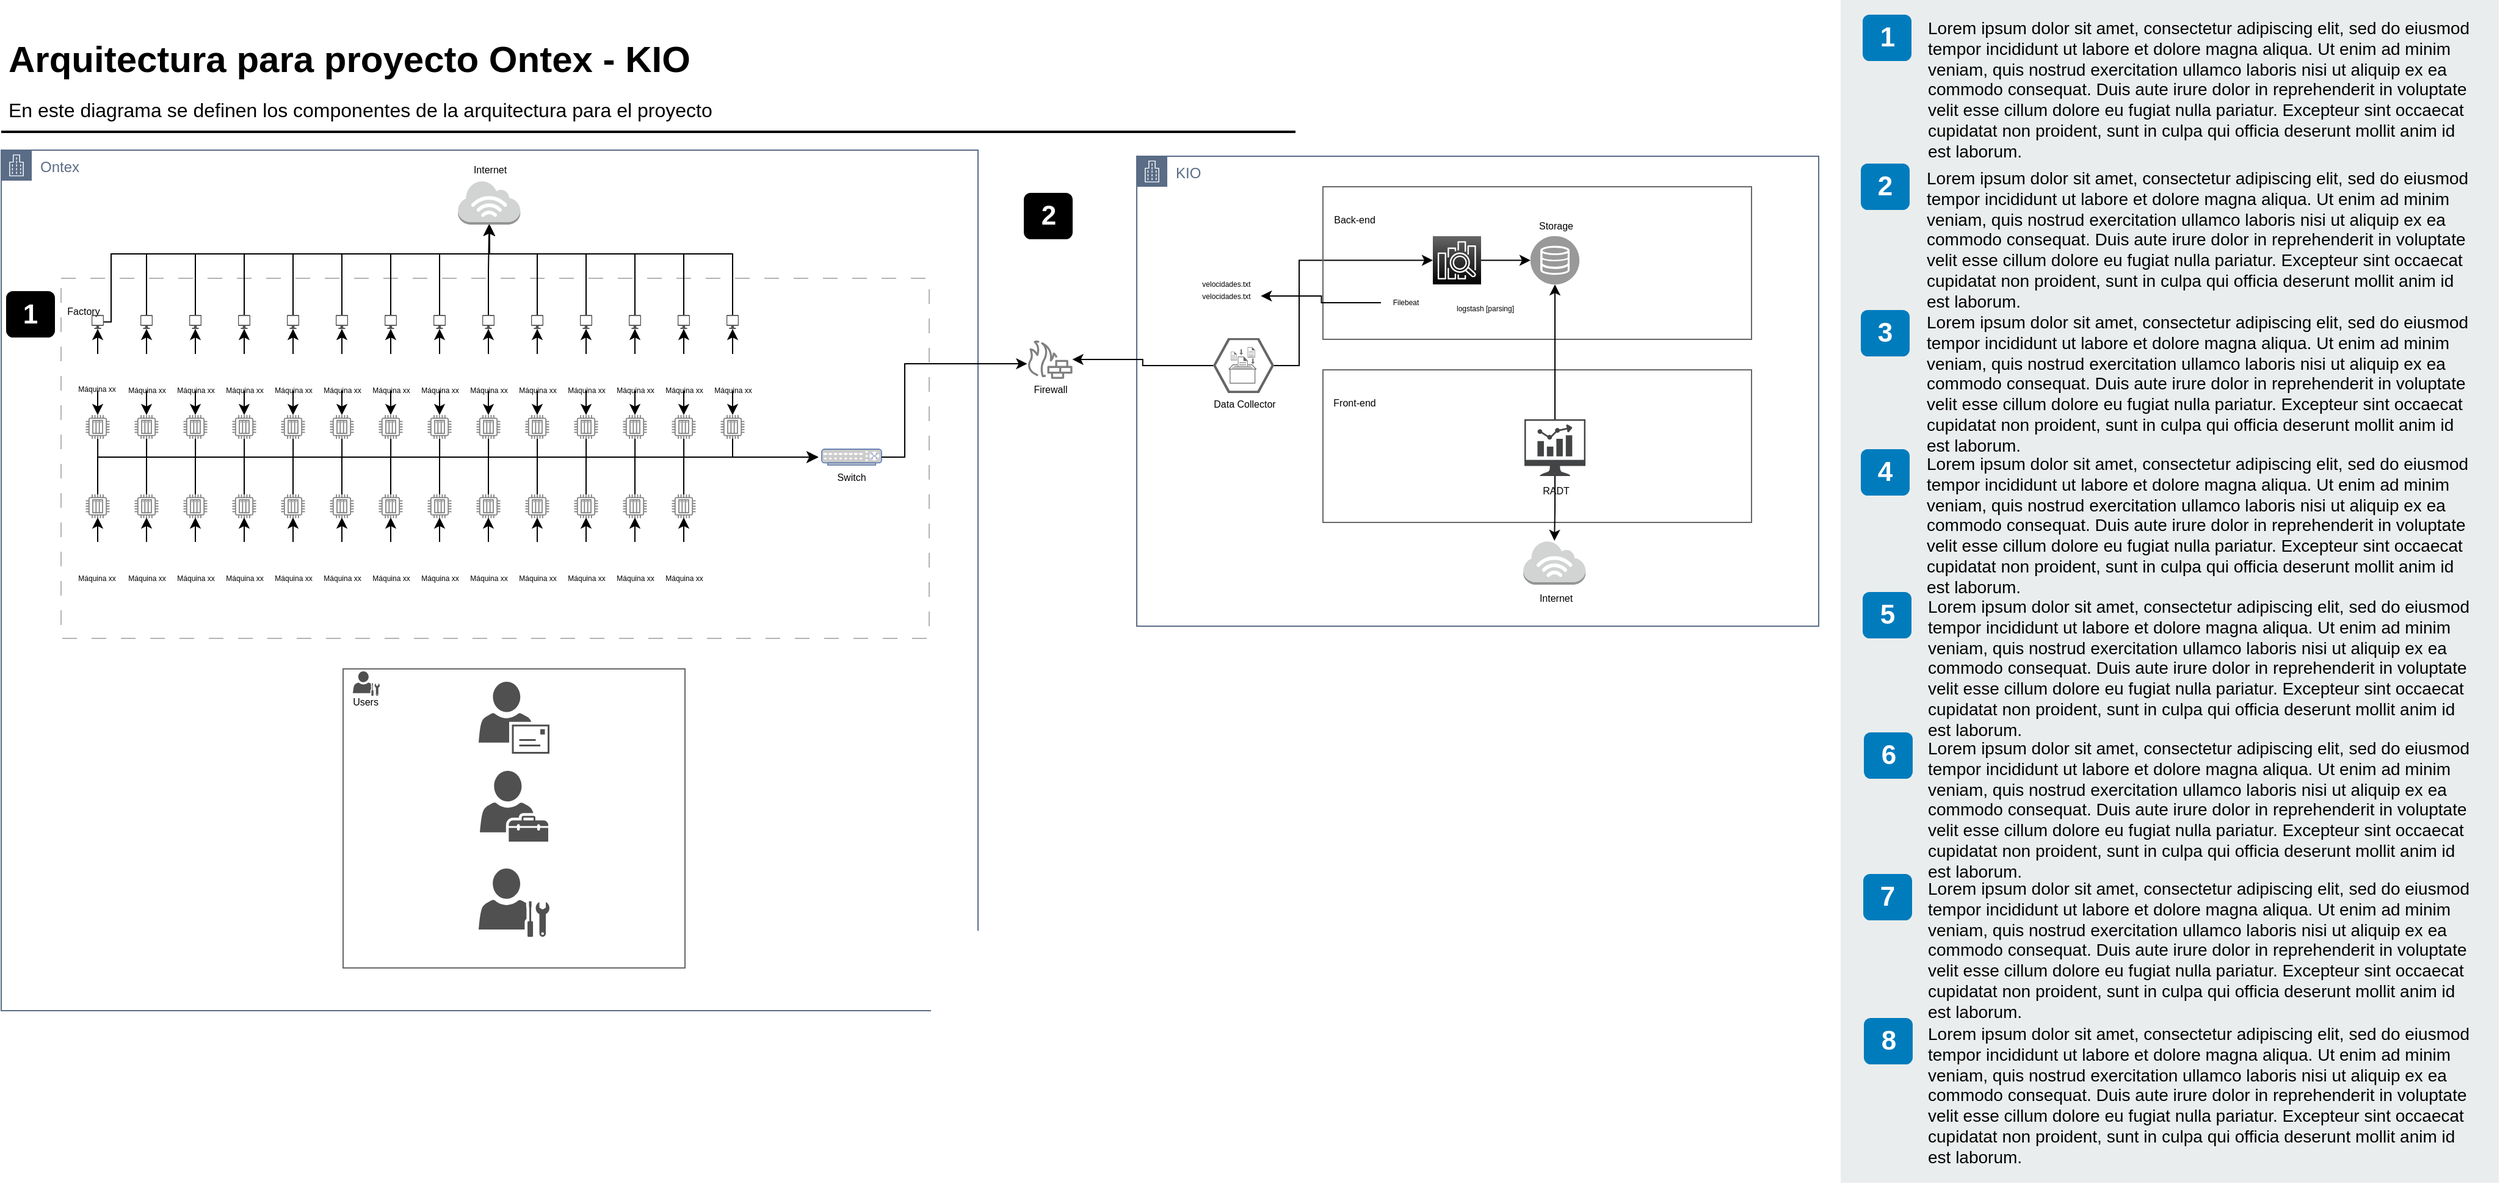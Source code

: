 <mxfile version="20.8.1" type="github">
  <diagram id="Ht1M8jgEwFfnCIfOTk4-" name="Page-1">
    <mxGraphModel dx="1579" dy="308" grid="1" gridSize="10" guides="1" tooltips="1" connect="1" arrows="1" fold="1" page="1" pageScale="1" pageWidth="827" pageHeight="1169" math="0" shadow="0">
      <root>
        <mxCell id="0" />
        <mxCell id="1" parent="0" />
        <mxCell id="UEzPUAAOIrF-is8g5C7q-1" value="Ontex" style="points=[[0,0],[0.25,0],[0.5,0],[0.75,0],[1,0],[1,0.25],[1,0.5],[1,0.75],[1,1],[0.75,1],[0.5,1],[0.25,1],[0,1],[0,0.75],[0,0.5],[0,0.25]];outlineConnect=0;gradientColor=none;html=1;whiteSpace=wrap;fontSize=12;fontStyle=0;shape=mxgraph.aws4.group;grIcon=mxgraph.aws4.group_corporate_data_center;strokeColor=#5A6C86;fillColor=none;verticalAlign=top;align=left;spacingLeft=30;fontColor=#5A6C86;dashed=0;container=1;pointerEvents=0;collapsible=0;recursiveResize=0;" parent="1" vertex="1">
          <mxGeometry x="-400" y="175" width="800" height="705" as="geometry" />
        </mxCell>
        <mxCell id="jS1a0s6VIL_qI86zFDuq-5" value="" style="whiteSpace=wrap;html=1;dashed=1;fontColor=#AAB7B8;fontStyle=0;align=left;verticalAlign=top;strokeColor=#B3B3B3;fillColor=none;gradientColor=none;spacingLeft=30;container=1;pointerEvents=0;collapsible=0;recursiveResize=0;dashPattern=12 12;" vertex="1" parent="UEzPUAAOIrF-is8g5C7q-1">
          <mxGeometry x="49" y="105" width="711" height="295" as="geometry" />
        </mxCell>
        <mxCell id="jS1a0s6VIL_qI86zFDuq-228" value="&lt;font style=&quot;font-size: 6px;&quot;&gt;Máquina xx&lt;br&gt;&lt;/font&gt;" style="text;html=1;align=center;verticalAlign=middle;resizable=0;points=[];autosize=1;strokeColor=none;fillColor=none;" vertex="1" parent="jS1a0s6VIL_qI86zFDuq-5">
          <mxGeometry x="4" y="74" width="50" height="30" as="geometry" />
        </mxCell>
        <mxCell id="jS1a0s6VIL_qI86zFDuq-380" style="edgeStyle=orthogonalEdgeStyle;rounded=0;orthogonalLoop=1;jettySize=auto;html=1;entryX=0;entryY=0.5;entryDx=0;entryDy=0;entryPerimeter=0;fontSize=6;" edge="1" parent="jS1a0s6VIL_qI86zFDuq-5" source="jS1a0s6VIL_qI86zFDuq-17">
          <mxGeometry relative="1" as="geometry">
            <mxPoint x="30" y="106.5" as="sourcePoint" />
            <mxPoint x="620" y="146.5" as="targetPoint" />
            <Array as="points">
              <mxPoint x="30" y="147" />
            </Array>
          </mxGeometry>
        </mxCell>
        <mxCell id="jS1a0s6VIL_qI86zFDuq-17" value="" style="sketch=0;outlineConnect=0;fontColor=#232F3E;gradientColor=none;fillColor=#808080;strokeColor=none;dashed=0;verticalLabelPosition=bottom;verticalAlign=top;align=center;html=1;fontSize=12;fontStyle=0;aspect=fixed;pointerEvents=1;shape=mxgraph.aws4.iot_thing_plc;" vertex="1" parent="jS1a0s6VIL_qI86zFDuq-5">
          <mxGeometry x="20.25" y="112" width="19.5" height="19.5" as="geometry" />
        </mxCell>
        <mxCell id="jS1a0s6VIL_qI86zFDuq-44" value="" style="shape=image;html=1;verticalAlign=top;verticalLabelPosition=bottom;labelBackgroundColor=#ffffff;imageAspect=0;aspect=fixed;image=https://cdn3.iconfinder.com/data/icons/energy-and-power-glyph-24-px/24/Factory_industry_mill_power_plant_production_unit-128.png" vertex="1" parent="jS1a0s6VIL_qI86zFDuq-5">
          <mxGeometry x="8" width="20" height="20" as="geometry" />
        </mxCell>
        <mxCell id="jS1a0s6VIL_qI86zFDuq-45" value="&lt;font style=&quot;font-size: 8px;&quot;&gt;Factory&lt;/font&gt;" style="text;html=1;align=center;verticalAlign=middle;resizable=0;points=[];autosize=1;strokeColor=none;fillColor=none;" vertex="1" parent="jS1a0s6VIL_qI86zFDuq-5">
          <mxGeometry x="-7" y="10.5" width="50" height="30" as="geometry" />
        </mxCell>
        <mxCell id="jS1a0s6VIL_qI86zFDuq-379" style="edgeStyle=orthogonalEdgeStyle;rounded=0;orthogonalLoop=1;jettySize=auto;html=1;entryX=0;entryY=0.5;entryDx=0;entryDy=0;entryPerimeter=0;fontSize=6;" edge="1" parent="jS1a0s6VIL_qI86zFDuq-5" source="jS1a0s6VIL_qI86zFDuq-112">
          <mxGeometry relative="1" as="geometry">
            <mxPoint x="70" y="106.5" as="sourcePoint" />
            <mxPoint x="620" y="146.5" as="targetPoint" />
            <Array as="points">
              <mxPoint x="70" y="147" />
            </Array>
          </mxGeometry>
        </mxCell>
        <mxCell id="jS1a0s6VIL_qI86zFDuq-112" value="" style="sketch=0;outlineConnect=0;fontColor=#232F3E;gradientColor=none;fillColor=#808080;strokeColor=none;dashed=0;verticalLabelPosition=bottom;verticalAlign=top;align=center;html=1;fontSize=12;fontStyle=0;aspect=fixed;pointerEvents=1;shape=mxgraph.aws4.iot_thing_plc;" vertex="1" parent="jS1a0s6VIL_qI86zFDuq-5">
          <mxGeometry x="60.25" y="112" width="19.5" height="19.5" as="geometry" />
        </mxCell>
        <mxCell id="jS1a0s6VIL_qI86zFDuq-378" style="edgeStyle=orthogonalEdgeStyle;rounded=0;orthogonalLoop=1;jettySize=auto;html=1;entryX=0;entryY=0.5;entryDx=0;entryDy=0;entryPerimeter=0;fontSize=6;" edge="1" parent="jS1a0s6VIL_qI86zFDuq-5" source="jS1a0s6VIL_qI86zFDuq-114">
          <mxGeometry relative="1" as="geometry">
            <mxPoint x="110" y="106.5" as="sourcePoint" />
            <mxPoint x="620" y="146.5" as="targetPoint" />
            <Array as="points">
              <mxPoint x="110" y="147" />
            </Array>
          </mxGeometry>
        </mxCell>
        <mxCell id="jS1a0s6VIL_qI86zFDuq-114" value="" style="sketch=0;outlineConnect=0;fontColor=#232F3E;gradientColor=none;fillColor=#808080;strokeColor=none;dashed=0;verticalLabelPosition=bottom;verticalAlign=top;align=center;html=1;fontSize=12;fontStyle=0;aspect=fixed;pointerEvents=1;shape=mxgraph.aws4.iot_thing_plc;" vertex="1" parent="jS1a0s6VIL_qI86zFDuq-5">
          <mxGeometry x="100.25" y="112" width="19.5" height="19.5" as="geometry" />
        </mxCell>
        <mxCell id="jS1a0s6VIL_qI86zFDuq-377" style="edgeStyle=orthogonalEdgeStyle;rounded=0;orthogonalLoop=1;jettySize=auto;html=1;entryX=0;entryY=0.5;entryDx=0;entryDy=0;entryPerimeter=0;fontSize=6;" edge="1" parent="jS1a0s6VIL_qI86zFDuq-5" source="jS1a0s6VIL_qI86zFDuq-116">
          <mxGeometry relative="1" as="geometry">
            <mxPoint x="150.0" y="106.5" as="sourcePoint" />
            <mxPoint x="620" y="146.5" as="targetPoint" />
            <Array as="points">
              <mxPoint x="150" y="147" />
            </Array>
          </mxGeometry>
        </mxCell>
        <mxCell id="jS1a0s6VIL_qI86zFDuq-116" value="" style="sketch=0;outlineConnect=0;fontColor=#232F3E;gradientColor=none;fillColor=#808080;strokeColor=none;dashed=0;verticalLabelPosition=bottom;verticalAlign=top;align=center;html=1;fontSize=12;fontStyle=0;aspect=fixed;pointerEvents=1;shape=mxgraph.aws4.iot_thing_plc;" vertex="1" parent="jS1a0s6VIL_qI86zFDuq-5">
          <mxGeometry x="140.25" y="112" width="19.5" height="19.5" as="geometry" />
        </mxCell>
        <mxCell id="jS1a0s6VIL_qI86zFDuq-376" style="edgeStyle=orthogonalEdgeStyle;rounded=0;orthogonalLoop=1;jettySize=auto;html=1;entryX=0;entryY=0.5;entryDx=0;entryDy=0;entryPerimeter=0;fontSize=6;" edge="1" parent="jS1a0s6VIL_qI86zFDuq-5" source="jS1a0s6VIL_qI86zFDuq-118">
          <mxGeometry x="-1" y="-15" relative="1" as="geometry">
            <mxPoint x="190.0" y="106.5" as="sourcePoint" />
            <mxPoint x="620" y="146.5" as="targetPoint" />
            <Array as="points">
              <mxPoint x="190" y="147" />
            </Array>
            <mxPoint x="-7" y="-2" as="offset" />
          </mxGeometry>
        </mxCell>
        <mxCell id="jS1a0s6VIL_qI86zFDuq-118" value="" style="sketch=0;outlineConnect=0;fontColor=#232F3E;gradientColor=none;fillColor=#808080;strokeColor=none;dashed=0;verticalLabelPosition=bottom;verticalAlign=top;align=center;html=1;fontSize=12;fontStyle=0;aspect=fixed;pointerEvents=1;shape=mxgraph.aws4.iot_thing_plc;" vertex="1" parent="jS1a0s6VIL_qI86zFDuq-5">
          <mxGeometry x="180.25" y="112" width="19.5" height="19.5" as="geometry" />
        </mxCell>
        <mxCell id="jS1a0s6VIL_qI86zFDuq-375" style="edgeStyle=orthogonalEdgeStyle;rounded=0;orthogonalLoop=1;jettySize=auto;html=1;entryX=0;entryY=0.5;entryDx=0;entryDy=0;entryPerimeter=0;fontSize=6;" edge="1" parent="jS1a0s6VIL_qI86zFDuq-5" source="jS1a0s6VIL_qI86zFDuq-120">
          <mxGeometry x="-1" y="-21" relative="1" as="geometry">
            <mxPoint x="230" y="106.5" as="sourcePoint" />
            <mxPoint x="620" y="146.5" as="targetPoint" />
            <Array as="points">
              <mxPoint x="230" y="147" />
            </Array>
            <mxPoint x="-17" y="-8" as="offset" />
          </mxGeometry>
        </mxCell>
        <mxCell id="jS1a0s6VIL_qI86zFDuq-120" value="" style="sketch=0;outlineConnect=0;fontColor=#232F3E;gradientColor=none;fillColor=#808080;strokeColor=none;dashed=0;verticalLabelPosition=bottom;verticalAlign=top;align=center;html=1;fontSize=12;fontStyle=0;aspect=fixed;pointerEvents=1;shape=mxgraph.aws4.iot_thing_plc;" vertex="1" parent="jS1a0s6VIL_qI86zFDuq-5">
          <mxGeometry x="220.25" y="112" width="19.5" height="19.5" as="geometry" />
        </mxCell>
        <mxCell id="jS1a0s6VIL_qI86zFDuq-374" style="edgeStyle=orthogonalEdgeStyle;rounded=0;orthogonalLoop=1;jettySize=auto;html=1;entryX=0;entryY=0.5;entryDx=0;entryDy=0;entryPerimeter=0;fontSize=6;" edge="1" parent="jS1a0s6VIL_qI86zFDuq-5" source="jS1a0s6VIL_qI86zFDuq-122">
          <mxGeometry relative="1" as="geometry">
            <mxPoint x="270" y="106.5" as="sourcePoint" />
            <mxPoint x="620" y="146.5" as="targetPoint" />
            <Array as="points">
              <mxPoint x="270" y="147" />
            </Array>
          </mxGeometry>
        </mxCell>
        <mxCell id="jS1a0s6VIL_qI86zFDuq-122" value="" style="sketch=0;outlineConnect=0;fontColor=#232F3E;gradientColor=none;fillColor=#808080;strokeColor=none;dashed=0;verticalLabelPosition=bottom;verticalAlign=top;align=center;html=1;fontSize=12;fontStyle=0;aspect=fixed;pointerEvents=1;shape=mxgraph.aws4.iot_thing_plc;" vertex="1" parent="jS1a0s6VIL_qI86zFDuq-5">
          <mxGeometry x="260.25" y="112" width="19.5" height="19.5" as="geometry" />
        </mxCell>
        <mxCell id="jS1a0s6VIL_qI86zFDuq-373" style="edgeStyle=orthogonalEdgeStyle;rounded=0;orthogonalLoop=1;jettySize=auto;html=1;entryX=0;entryY=0.5;entryDx=0;entryDy=0;entryPerimeter=0;fontSize=6;" edge="1" parent="jS1a0s6VIL_qI86zFDuq-5" source="jS1a0s6VIL_qI86zFDuq-124">
          <mxGeometry relative="1" as="geometry">
            <mxPoint x="310" y="106.5" as="sourcePoint" />
            <mxPoint x="620" y="146.5" as="targetPoint" />
            <Array as="points">
              <mxPoint x="310" y="147" />
            </Array>
          </mxGeometry>
        </mxCell>
        <mxCell id="jS1a0s6VIL_qI86zFDuq-124" value="" style="sketch=0;outlineConnect=0;fontColor=#232F3E;gradientColor=none;fillColor=#808080;strokeColor=none;dashed=0;verticalLabelPosition=bottom;verticalAlign=top;align=center;html=1;fontSize=12;fontStyle=0;aspect=fixed;pointerEvents=1;shape=mxgraph.aws4.iot_thing_plc;" vertex="1" parent="jS1a0s6VIL_qI86zFDuq-5">
          <mxGeometry x="300.25" y="112" width="19.5" height="19.5" as="geometry" />
        </mxCell>
        <mxCell id="jS1a0s6VIL_qI86zFDuq-370" style="edgeStyle=orthogonalEdgeStyle;rounded=0;orthogonalLoop=1;jettySize=auto;html=1;entryX=0;entryY=0.5;entryDx=0;entryDy=0;entryPerimeter=0;fontSize=6;" edge="1" parent="jS1a0s6VIL_qI86zFDuq-5" source="jS1a0s6VIL_qI86zFDuq-142">
          <mxGeometry relative="1" as="geometry">
            <mxPoint x="350.013" y="106.5" as="sourcePoint" />
            <mxPoint x="620" y="146.5" as="targetPoint" />
            <Array as="points">
              <mxPoint x="350" y="147" />
            </Array>
          </mxGeometry>
        </mxCell>
        <mxCell id="jS1a0s6VIL_qI86zFDuq-142" value="" style="sketch=0;outlineConnect=0;fontColor=#232F3E;gradientColor=none;fillColor=#808080;strokeColor=none;dashed=0;verticalLabelPosition=bottom;verticalAlign=top;align=center;html=1;fontSize=12;fontStyle=0;aspect=fixed;pointerEvents=1;shape=mxgraph.aws4.iot_thing_plc;" vertex="1" parent="jS1a0s6VIL_qI86zFDuq-5">
          <mxGeometry x="340.25" y="112" width="19.5" height="19.5" as="geometry" />
        </mxCell>
        <mxCell id="jS1a0s6VIL_qI86zFDuq-369" style="edgeStyle=orthogonalEdgeStyle;rounded=0;orthogonalLoop=1;jettySize=auto;html=1;entryX=0;entryY=0.5;entryDx=0;entryDy=0;entryPerimeter=0;fontSize=6;" edge="1" parent="jS1a0s6VIL_qI86zFDuq-5" source="jS1a0s6VIL_qI86zFDuq-144">
          <mxGeometry relative="1" as="geometry">
            <mxPoint x="390.013" y="106.5" as="sourcePoint" />
            <mxPoint x="620" y="146.5" as="targetPoint" />
            <Array as="points">
              <mxPoint x="390" y="147" />
            </Array>
          </mxGeometry>
        </mxCell>
        <mxCell id="jS1a0s6VIL_qI86zFDuq-144" value="" style="sketch=0;outlineConnect=0;fontColor=#232F3E;gradientColor=none;fillColor=#808080;strokeColor=none;dashed=0;verticalLabelPosition=bottom;verticalAlign=top;align=center;html=1;fontSize=12;fontStyle=0;aspect=fixed;pointerEvents=1;shape=mxgraph.aws4.iot_thing_plc;" vertex="1" parent="jS1a0s6VIL_qI86zFDuq-5">
          <mxGeometry x="380.25" y="112" width="19.5" height="19.5" as="geometry" />
        </mxCell>
        <mxCell id="jS1a0s6VIL_qI86zFDuq-368" style="edgeStyle=orthogonalEdgeStyle;rounded=0;orthogonalLoop=1;jettySize=auto;html=1;entryX=0;entryY=0.5;entryDx=0;entryDy=0;entryPerimeter=0;fontSize=6;" edge="1" parent="jS1a0s6VIL_qI86zFDuq-5" source="jS1a0s6VIL_qI86zFDuq-146">
          <mxGeometry relative="1" as="geometry">
            <mxPoint x="430.013" y="106.5" as="sourcePoint" />
            <mxPoint x="620" y="146.5" as="targetPoint" />
            <Array as="points">
              <mxPoint x="430" y="147" />
            </Array>
          </mxGeometry>
        </mxCell>
        <mxCell id="jS1a0s6VIL_qI86zFDuq-146" value="" style="sketch=0;outlineConnect=0;fontColor=#232F3E;gradientColor=none;fillColor=#808080;strokeColor=none;dashed=0;verticalLabelPosition=bottom;verticalAlign=top;align=center;html=1;fontSize=12;fontStyle=0;aspect=fixed;pointerEvents=1;shape=mxgraph.aws4.iot_thing_plc;" vertex="1" parent="jS1a0s6VIL_qI86zFDuq-5">
          <mxGeometry x="420.25" y="112" width="19.5" height="19.5" as="geometry" />
        </mxCell>
        <mxCell id="jS1a0s6VIL_qI86zFDuq-367" style="edgeStyle=orthogonalEdgeStyle;rounded=0;orthogonalLoop=1;jettySize=auto;html=1;entryX=0;entryY=0.5;entryDx=0;entryDy=0;entryPerimeter=0;fontSize=6;" edge="1" parent="jS1a0s6VIL_qI86zFDuq-5" source="jS1a0s6VIL_qI86zFDuq-148">
          <mxGeometry relative="1" as="geometry">
            <mxPoint x="470.013" y="106.5" as="sourcePoint" />
            <mxPoint x="620" y="146.5" as="targetPoint" />
            <Array as="points">
              <mxPoint x="470" y="147" />
            </Array>
          </mxGeometry>
        </mxCell>
        <mxCell id="jS1a0s6VIL_qI86zFDuq-148" value="" style="sketch=0;outlineConnect=0;fontColor=#232F3E;gradientColor=none;fillColor=#808080;strokeColor=none;dashed=0;verticalLabelPosition=bottom;verticalAlign=top;align=center;html=1;fontSize=12;fontStyle=0;aspect=fixed;pointerEvents=1;shape=mxgraph.aws4.iot_thing_plc;" vertex="1" parent="jS1a0s6VIL_qI86zFDuq-5">
          <mxGeometry x="460.25" y="112" width="19.5" height="19.5" as="geometry" />
        </mxCell>
        <mxCell id="jS1a0s6VIL_qI86zFDuq-366" style="edgeStyle=orthogonalEdgeStyle;rounded=0;orthogonalLoop=1;jettySize=auto;html=1;entryX=0;entryY=0.5;entryDx=0;entryDy=0;entryPerimeter=0;fontSize=6;" edge="1" parent="jS1a0s6VIL_qI86zFDuq-5" source="jS1a0s6VIL_qI86zFDuq-150">
          <mxGeometry relative="1" as="geometry">
            <mxPoint x="510.013" y="106.5" as="sourcePoint" />
            <mxPoint x="620" y="146.5" as="targetPoint" />
            <Array as="points">
              <mxPoint x="510" y="147" />
            </Array>
          </mxGeometry>
        </mxCell>
        <mxCell id="jS1a0s6VIL_qI86zFDuq-150" value="" style="sketch=0;outlineConnect=0;fontColor=#232F3E;gradientColor=none;fillColor=#808080;strokeColor=none;dashed=0;verticalLabelPosition=bottom;verticalAlign=top;align=center;html=1;fontSize=12;fontStyle=0;aspect=fixed;pointerEvents=1;shape=mxgraph.aws4.iot_thing_plc;" vertex="1" parent="jS1a0s6VIL_qI86zFDuq-5">
          <mxGeometry x="500.25" y="112" width="19.5" height="19.5" as="geometry" />
        </mxCell>
        <mxCell id="jS1a0s6VIL_qI86zFDuq-365" style="edgeStyle=orthogonalEdgeStyle;rounded=0;orthogonalLoop=1;jettySize=auto;html=1;entryX=0;entryY=0.5;entryDx=0;entryDy=0;entryPerimeter=0;fontSize=6;" edge="1" parent="jS1a0s6VIL_qI86zFDuq-5">
          <mxGeometry relative="1" as="geometry">
            <mxPoint x="550" y="130" as="sourcePoint" />
            <mxPoint x="620" y="146.5" as="targetPoint" />
            <Array as="points">
              <mxPoint x="550" y="146" />
            </Array>
          </mxGeometry>
        </mxCell>
        <mxCell id="jS1a0s6VIL_qI86zFDuq-152" value="" style="sketch=0;outlineConnect=0;fontColor=#232F3E;gradientColor=none;fillColor=#808080;strokeColor=none;dashed=0;verticalLabelPosition=bottom;verticalAlign=top;align=center;html=1;fontSize=12;fontStyle=0;aspect=fixed;pointerEvents=1;shape=mxgraph.aws4.iot_thing_plc;" vertex="1" parent="jS1a0s6VIL_qI86zFDuq-5">
          <mxGeometry x="540.25" y="112" width="19.5" height="19.5" as="geometry" />
        </mxCell>
        <mxCell id="jS1a0s6VIL_qI86zFDuq-364" style="edgeStyle=orthogonalEdgeStyle;rounded=0;orthogonalLoop=1;jettySize=auto;html=1;entryX=0;entryY=0.5;entryDx=0;entryDy=0;entryPerimeter=0;fontSize=6;" edge="1" parent="jS1a0s6VIL_qI86zFDuq-5">
          <mxGeometry relative="1" as="geometry">
            <mxPoint x="30.0" y="177" as="sourcePoint" />
            <mxPoint x="620" y="146.5" as="targetPoint" />
            <Array as="points">
              <mxPoint x="30" y="147" />
            </Array>
          </mxGeometry>
        </mxCell>
        <mxCell id="jS1a0s6VIL_qI86zFDuq-158" value="" style="sketch=0;outlineConnect=0;fontColor=#232F3E;gradientColor=none;fillColor=#808080;strokeColor=none;dashed=0;verticalLabelPosition=bottom;verticalAlign=top;align=center;html=1;fontSize=12;fontStyle=0;aspect=fixed;pointerEvents=1;shape=mxgraph.aws4.iot_thing_plc;" vertex="1" parent="jS1a0s6VIL_qI86zFDuq-5">
          <mxGeometry x="20.25" y="177" width="19.5" height="19.5" as="geometry" />
        </mxCell>
        <mxCell id="jS1a0s6VIL_qI86zFDuq-363" style="edgeStyle=orthogonalEdgeStyle;rounded=0;orthogonalLoop=1;jettySize=auto;html=1;entryX=0;entryY=0.5;entryDx=0;entryDy=0;entryPerimeter=0;fontSize=6;" edge="1" parent="jS1a0s6VIL_qI86zFDuq-5">
          <mxGeometry relative="1" as="geometry">
            <mxPoint x="70.0" y="177" as="sourcePoint" />
            <mxPoint x="620" y="146.5" as="targetPoint" />
            <Array as="points">
              <mxPoint x="70" y="147" />
            </Array>
          </mxGeometry>
        </mxCell>
        <mxCell id="jS1a0s6VIL_qI86zFDuq-160" value="" style="sketch=0;outlineConnect=0;fontColor=#232F3E;gradientColor=none;fillColor=#808080;strokeColor=none;dashed=0;verticalLabelPosition=bottom;verticalAlign=top;align=center;html=1;fontSize=12;fontStyle=0;aspect=fixed;pointerEvents=1;shape=mxgraph.aws4.iot_thing_plc;" vertex="1" parent="jS1a0s6VIL_qI86zFDuq-5">
          <mxGeometry x="60.25" y="177" width="19.5" height="19.5" as="geometry" />
        </mxCell>
        <mxCell id="jS1a0s6VIL_qI86zFDuq-362" style="edgeStyle=orthogonalEdgeStyle;rounded=0;orthogonalLoop=1;jettySize=auto;html=1;entryX=0;entryY=0.5;entryDx=0;entryDy=0;entryPerimeter=0;fontSize=6;" edge="1" parent="jS1a0s6VIL_qI86zFDuq-5">
          <mxGeometry relative="1" as="geometry">
            <mxPoint x="110.0" y="177" as="sourcePoint" />
            <mxPoint x="620" y="146.5" as="targetPoint" />
            <Array as="points">
              <mxPoint x="110" y="147" />
            </Array>
          </mxGeometry>
        </mxCell>
        <mxCell id="jS1a0s6VIL_qI86zFDuq-162" value="" style="sketch=0;outlineConnect=0;fontColor=#232F3E;gradientColor=none;fillColor=#808080;strokeColor=none;dashed=0;verticalLabelPosition=bottom;verticalAlign=top;align=center;html=1;fontSize=12;fontStyle=0;aspect=fixed;pointerEvents=1;shape=mxgraph.aws4.iot_thing_plc;" vertex="1" parent="jS1a0s6VIL_qI86zFDuq-5">
          <mxGeometry x="100.25" y="177" width="19.5" height="19.5" as="geometry" />
        </mxCell>
        <mxCell id="jS1a0s6VIL_qI86zFDuq-361" style="edgeStyle=orthogonalEdgeStyle;rounded=0;orthogonalLoop=1;jettySize=auto;html=1;entryX=0;entryY=0.5;entryDx=0;entryDy=0;entryPerimeter=0;fontSize=6;" edge="1" parent="jS1a0s6VIL_qI86zFDuq-5">
          <mxGeometry relative="1" as="geometry">
            <mxPoint x="150" y="177" as="sourcePoint" />
            <mxPoint x="620" y="146.5" as="targetPoint" />
            <Array as="points">
              <mxPoint x="150" y="147" />
            </Array>
          </mxGeometry>
        </mxCell>
        <mxCell id="jS1a0s6VIL_qI86zFDuq-164" value="" style="sketch=0;outlineConnect=0;fontColor=#232F3E;gradientColor=none;fillColor=#808080;strokeColor=none;dashed=0;verticalLabelPosition=bottom;verticalAlign=top;align=center;html=1;fontSize=12;fontStyle=0;aspect=fixed;pointerEvents=1;shape=mxgraph.aws4.iot_thing_plc;" vertex="1" parent="jS1a0s6VIL_qI86zFDuq-5">
          <mxGeometry x="140.25" y="177" width="19.5" height="19.5" as="geometry" />
        </mxCell>
        <mxCell id="jS1a0s6VIL_qI86zFDuq-360" style="edgeStyle=orthogonalEdgeStyle;rounded=0;orthogonalLoop=1;jettySize=auto;html=1;entryX=0;entryY=0.5;entryDx=0;entryDy=0;entryPerimeter=0;fontSize=6;" edge="1" parent="jS1a0s6VIL_qI86zFDuq-5">
          <mxGeometry relative="1" as="geometry">
            <mxPoint x="190" y="177" as="sourcePoint" />
            <mxPoint x="620" y="146.5" as="targetPoint" />
            <Array as="points">
              <mxPoint x="190" y="147" />
            </Array>
          </mxGeometry>
        </mxCell>
        <mxCell id="jS1a0s6VIL_qI86zFDuq-166" value="" style="sketch=0;outlineConnect=0;fontColor=#232F3E;gradientColor=none;fillColor=#808080;strokeColor=none;dashed=0;verticalLabelPosition=bottom;verticalAlign=top;align=center;html=1;fontSize=12;fontStyle=0;aspect=fixed;pointerEvents=1;shape=mxgraph.aws4.iot_thing_plc;" vertex="1" parent="jS1a0s6VIL_qI86zFDuq-5">
          <mxGeometry x="180.25" y="177" width="19.5" height="19.5" as="geometry" />
        </mxCell>
        <mxCell id="jS1a0s6VIL_qI86zFDuq-359" style="edgeStyle=orthogonalEdgeStyle;rounded=0;orthogonalLoop=1;jettySize=auto;html=1;entryX=0;entryY=0.5;entryDx=0;entryDy=0;entryPerimeter=0;fontSize=6;" edge="1" parent="jS1a0s6VIL_qI86zFDuq-5">
          <mxGeometry relative="1" as="geometry">
            <mxPoint x="230" y="177" as="sourcePoint" />
            <mxPoint x="620" y="146.5" as="targetPoint" />
            <Array as="points">
              <mxPoint x="230" y="147" />
            </Array>
          </mxGeometry>
        </mxCell>
        <mxCell id="jS1a0s6VIL_qI86zFDuq-168" value="" style="sketch=0;outlineConnect=0;fontColor=#232F3E;gradientColor=none;fillColor=#808080;strokeColor=none;dashed=0;verticalLabelPosition=bottom;verticalAlign=top;align=center;html=1;fontSize=12;fontStyle=0;aspect=fixed;pointerEvents=1;shape=mxgraph.aws4.iot_thing_plc;" vertex="1" parent="jS1a0s6VIL_qI86zFDuq-5">
          <mxGeometry x="220.25" y="177" width="19.5" height="19.5" as="geometry" />
        </mxCell>
        <mxCell id="jS1a0s6VIL_qI86zFDuq-358" style="edgeStyle=orthogonalEdgeStyle;rounded=0;orthogonalLoop=1;jettySize=auto;html=1;entryX=0;entryY=0.5;entryDx=0;entryDy=0;entryPerimeter=0;fontSize=6;" edge="1" parent="jS1a0s6VIL_qI86zFDuq-5">
          <mxGeometry relative="1" as="geometry">
            <mxPoint x="270" y="177" as="sourcePoint" />
            <mxPoint x="620" y="146.5" as="targetPoint" />
            <Array as="points">
              <mxPoint x="270" y="147" />
            </Array>
          </mxGeometry>
        </mxCell>
        <mxCell id="jS1a0s6VIL_qI86zFDuq-170" value="" style="sketch=0;outlineConnect=0;fontColor=#232F3E;gradientColor=none;fillColor=#808080;strokeColor=none;dashed=0;verticalLabelPosition=bottom;verticalAlign=top;align=center;html=1;fontSize=12;fontStyle=0;aspect=fixed;pointerEvents=1;shape=mxgraph.aws4.iot_thing_plc;" vertex="1" parent="jS1a0s6VIL_qI86zFDuq-5">
          <mxGeometry x="260.25" y="177" width="19.5" height="19.5" as="geometry" />
        </mxCell>
        <mxCell id="jS1a0s6VIL_qI86zFDuq-357" style="edgeStyle=orthogonalEdgeStyle;rounded=0;orthogonalLoop=1;jettySize=auto;html=1;entryX=0;entryY=0.5;entryDx=0;entryDy=0;entryPerimeter=0;fontSize=6;" edge="1" parent="jS1a0s6VIL_qI86zFDuq-5">
          <mxGeometry relative="1" as="geometry">
            <mxPoint x="310" y="177" as="sourcePoint" />
            <mxPoint x="620" y="146.5" as="targetPoint" />
            <Array as="points">
              <mxPoint x="310" y="147" />
            </Array>
          </mxGeometry>
        </mxCell>
        <mxCell id="jS1a0s6VIL_qI86zFDuq-172" value="" style="sketch=0;outlineConnect=0;fontColor=#232F3E;gradientColor=none;fillColor=#808080;strokeColor=none;dashed=0;verticalLabelPosition=bottom;verticalAlign=top;align=center;html=1;fontSize=12;fontStyle=0;aspect=fixed;pointerEvents=1;shape=mxgraph.aws4.iot_thing_plc;" vertex="1" parent="jS1a0s6VIL_qI86zFDuq-5">
          <mxGeometry x="300.25" y="177" width="19.5" height="19.5" as="geometry" />
        </mxCell>
        <mxCell id="jS1a0s6VIL_qI86zFDuq-356" style="edgeStyle=orthogonalEdgeStyle;rounded=0;orthogonalLoop=1;jettySize=auto;html=1;entryX=0;entryY=0.5;entryDx=0;entryDy=0;entryPerimeter=0;fontSize=6;" edge="1" parent="jS1a0s6VIL_qI86zFDuq-5">
          <mxGeometry x="-1" y="28" relative="1" as="geometry">
            <mxPoint x="350" y="177" as="sourcePoint" />
            <mxPoint x="620" y="146.5" as="targetPoint" />
            <Array as="points">
              <mxPoint x="350" y="146" />
            </Array>
            <mxPoint x="-10" y="1" as="offset" />
          </mxGeometry>
        </mxCell>
        <mxCell id="jS1a0s6VIL_qI86zFDuq-174" value="" style="sketch=0;outlineConnect=0;fontColor=#232F3E;gradientColor=none;fillColor=#808080;strokeColor=none;dashed=0;verticalLabelPosition=bottom;verticalAlign=top;align=center;html=1;fontSize=12;fontStyle=0;aspect=fixed;pointerEvents=1;shape=mxgraph.aws4.iot_thing_plc;" vertex="1" parent="jS1a0s6VIL_qI86zFDuq-5">
          <mxGeometry x="340.25" y="177" width="19.5" height="19.5" as="geometry" />
        </mxCell>
        <mxCell id="jS1a0s6VIL_qI86zFDuq-355" style="edgeStyle=orthogonalEdgeStyle;rounded=0;orthogonalLoop=1;jettySize=auto;html=1;entryX=0;entryY=0.5;entryDx=0;entryDy=0;entryPerimeter=0;fontSize=6;" edge="1" parent="jS1a0s6VIL_qI86zFDuq-5">
          <mxGeometry relative="1" as="geometry">
            <mxPoint x="390.0" y="177" as="sourcePoint" />
            <mxPoint x="620" y="146.5" as="targetPoint" />
            <Array as="points">
              <mxPoint x="390" y="146" />
            </Array>
          </mxGeometry>
        </mxCell>
        <mxCell id="jS1a0s6VIL_qI86zFDuq-176" value="" style="sketch=0;outlineConnect=0;fontColor=#232F3E;gradientColor=none;fillColor=#808080;strokeColor=none;dashed=0;verticalLabelPosition=bottom;verticalAlign=top;align=center;html=1;fontSize=12;fontStyle=0;aspect=fixed;pointerEvents=1;shape=mxgraph.aws4.iot_thing_plc;" vertex="1" parent="jS1a0s6VIL_qI86zFDuq-5">
          <mxGeometry x="380.25" y="177" width="19.5" height="19.5" as="geometry" />
        </mxCell>
        <mxCell id="jS1a0s6VIL_qI86zFDuq-354" style="edgeStyle=orthogonalEdgeStyle;rounded=0;orthogonalLoop=1;jettySize=auto;html=1;entryX=0;entryY=0.5;entryDx=0;entryDy=0;entryPerimeter=0;fontSize=6;" edge="1" parent="jS1a0s6VIL_qI86zFDuq-5">
          <mxGeometry relative="1" as="geometry">
            <mxPoint x="430.0" y="177" as="sourcePoint" />
            <mxPoint x="620" y="146.5" as="targetPoint" />
            <Array as="points">
              <mxPoint x="430" y="146" />
            </Array>
          </mxGeometry>
        </mxCell>
        <mxCell id="jS1a0s6VIL_qI86zFDuq-178" value="" style="sketch=0;outlineConnect=0;fontColor=#232F3E;gradientColor=none;fillColor=#808080;strokeColor=none;dashed=0;verticalLabelPosition=bottom;verticalAlign=top;align=center;html=1;fontSize=12;fontStyle=0;aspect=fixed;pointerEvents=1;shape=mxgraph.aws4.iot_thing_plc;" vertex="1" parent="jS1a0s6VIL_qI86zFDuq-5">
          <mxGeometry x="420.25" y="177" width="19.5" height="19.5" as="geometry" />
        </mxCell>
        <mxCell id="jS1a0s6VIL_qI86zFDuq-353" style="edgeStyle=orthogonalEdgeStyle;rounded=0;orthogonalLoop=1;jettySize=auto;html=1;entryX=0;entryY=0.5;entryDx=0;entryDy=0;entryPerimeter=0;fontSize=6;" edge="1" parent="jS1a0s6VIL_qI86zFDuq-5">
          <mxGeometry relative="1" as="geometry">
            <mxPoint x="470.0" y="177" as="sourcePoint" />
            <mxPoint x="620" y="146.5" as="targetPoint" />
            <Array as="points">
              <mxPoint x="470" y="146" />
            </Array>
          </mxGeometry>
        </mxCell>
        <mxCell id="jS1a0s6VIL_qI86zFDuq-180" value="" style="sketch=0;outlineConnect=0;fontColor=#232F3E;gradientColor=none;fillColor=#808080;strokeColor=none;dashed=0;verticalLabelPosition=bottom;verticalAlign=top;align=center;html=1;fontSize=12;fontStyle=0;aspect=fixed;pointerEvents=1;shape=mxgraph.aws4.iot_thing_plc;" vertex="1" parent="jS1a0s6VIL_qI86zFDuq-5">
          <mxGeometry x="460.25" y="177" width="19.5" height="19.5" as="geometry" />
        </mxCell>
        <mxCell id="jS1a0s6VIL_qI86zFDuq-352" style="edgeStyle=orthogonalEdgeStyle;rounded=0;orthogonalLoop=1;jettySize=auto;html=1;entryX=0;entryY=0.5;entryDx=0;entryDy=0;entryPerimeter=0;fontSize=6;" edge="1" parent="jS1a0s6VIL_qI86zFDuq-5">
          <mxGeometry relative="1" as="geometry">
            <mxPoint x="510.0" y="177" as="sourcePoint" />
            <mxPoint x="620" y="146.5" as="targetPoint" />
            <Array as="points">
              <mxPoint x="510" y="146" />
            </Array>
          </mxGeometry>
        </mxCell>
        <mxCell id="jS1a0s6VIL_qI86zFDuq-182" value="" style="sketch=0;outlineConnect=0;fontColor=#232F3E;gradientColor=none;fillColor=#808080;strokeColor=none;dashed=0;verticalLabelPosition=bottom;verticalAlign=top;align=center;html=1;fontSize=12;fontStyle=0;aspect=fixed;pointerEvents=1;shape=mxgraph.aws4.iot_thing_plc;" vertex="1" parent="jS1a0s6VIL_qI86zFDuq-5">
          <mxGeometry x="500.25" y="177" width="19.5" height="19.5" as="geometry" />
        </mxCell>
        <mxCell id="jS1a0s6VIL_qI86zFDuq-331" style="edgeStyle=orthogonalEdgeStyle;rounded=0;orthogonalLoop=1;jettySize=auto;html=1;fontSize=6;" edge="1" parent="jS1a0s6VIL_qI86zFDuq-5" source="jS1a0s6VIL_qI86zFDuq-186" target="jS1a0s6VIL_qI86zFDuq-158">
          <mxGeometry relative="1" as="geometry" />
        </mxCell>
        <mxCell id="jS1a0s6VIL_qI86zFDuq-186" value="" style="shape=image;html=1;verticalAlign=top;verticalLabelPosition=bottom;labelBackgroundColor=#ffffff;imageAspect=0;aspect=fixed;image=https://cdn2.iconfinder.com/data/icons/competitive-strategy-and-corporate-training/512/735_Belt_box_conveyor_factory_line_Business_Management-128.png;strokeColor=#666666;fontSize=6;fillColor=#808080;" vertex="1" parent="jS1a0s6VIL_qI86zFDuq-5">
          <mxGeometry x="15" y="216" width="30" height="30" as="geometry" />
        </mxCell>
        <mxCell id="jS1a0s6VIL_qI86zFDuq-332" style="edgeStyle=orthogonalEdgeStyle;rounded=0;orthogonalLoop=1;jettySize=auto;html=1;fontSize=6;" edge="1" parent="jS1a0s6VIL_qI86zFDuq-5" source="jS1a0s6VIL_qI86zFDuq-187" target="jS1a0s6VIL_qI86zFDuq-160">
          <mxGeometry relative="1" as="geometry" />
        </mxCell>
        <mxCell id="jS1a0s6VIL_qI86zFDuq-187" value="" style="shape=image;html=1;verticalAlign=top;verticalLabelPosition=bottom;labelBackgroundColor=#ffffff;imageAspect=0;aspect=fixed;image=https://cdn2.iconfinder.com/data/icons/competitive-strategy-and-corporate-training/512/735_Belt_box_conveyor_factory_line_Business_Management-128.png;strokeColor=#666666;fontSize=6;fillColor=#808080;" vertex="1" parent="jS1a0s6VIL_qI86zFDuq-5">
          <mxGeometry x="55" y="216" width="30" height="30" as="geometry" />
        </mxCell>
        <mxCell id="jS1a0s6VIL_qI86zFDuq-333" style="edgeStyle=orthogonalEdgeStyle;rounded=0;orthogonalLoop=1;jettySize=auto;html=1;fontSize=6;" edge="1" parent="jS1a0s6VIL_qI86zFDuq-5" source="jS1a0s6VIL_qI86zFDuq-188" target="jS1a0s6VIL_qI86zFDuq-162">
          <mxGeometry relative="1" as="geometry" />
        </mxCell>
        <mxCell id="jS1a0s6VIL_qI86zFDuq-188" value="" style="shape=image;html=1;verticalAlign=top;verticalLabelPosition=bottom;labelBackgroundColor=#ffffff;imageAspect=0;aspect=fixed;image=https://cdn2.iconfinder.com/data/icons/competitive-strategy-and-corporate-training/512/735_Belt_box_conveyor_factory_line_Business_Management-128.png;strokeColor=#666666;fontSize=6;fillColor=#808080;" vertex="1" parent="jS1a0s6VIL_qI86zFDuq-5">
          <mxGeometry x="95" y="216" width="30" height="30" as="geometry" />
        </mxCell>
        <mxCell id="jS1a0s6VIL_qI86zFDuq-334" style="edgeStyle=orthogonalEdgeStyle;rounded=0;orthogonalLoop=1;jettySize=auto;html=1;fontSize=6;" edge="1" parent="jS1a0s6VIL_qI86zFDuq-5" source="jS1a0s6VIL_qI86zFDuq-189" target="jS1a0s6VIL_qI86zFDuq-164">
          <mxGeometry relative="1" as="geometry" />
        </mxCell>
        <mxCell id="jS1a0s6VIL_qI86zFDuq-189" value="" style="shape=image;html=1;verticalAlign=top;verticalLabelPosition=bottom;labelBackgroundColor=#ffffff;imageAspect=0;aspect=fixed;image=https://cdn2.iconfinder.com/data/icons/competitive-strategy-and-corporate-training/512/735_Belt_box_conveyor_factory_line_Business_Management-128.png;strokeColor=#666666;fontSize=6;fillColor=#808080;" vertex="1" parent="jS1a0s6VIL_qI86zFDuq-5">
          <mxGeometry x="135" y="216" width="30" height="30" as="geometry" />
        </mxCell>
        <mxCell id="jS1a0s6VIL_qI86zFDuq-335" style="edgeStyle=orthogonalEdgeStyle;rounded=0;orthogonalLoop=1;jettySize=auto;html=1;fontSize=6;" edge="1" parent="jS1a0s6VIL_qI86zFDuq-5" source="jS1a0s6VIL_qI86zFDuq-190" target="jS1a0s6VIL_qI86zFDuq-166">
          <mxGeometry relative="1" as="geometry" />
        </mxCell>
        <mxCell id="jS1a0s6VIL_qI86zFDuq-190" value="" style="shape=image;html=1;verticalAlign=top;verticalLabelPosition=bottom;labelBackgroundColor=#ffffff;imageAspect=0;aspect=fixed;image=https://cdn2.iconfinder.com/data/icons/competitive-strategy-and-corporate-training/512/735_Belt_box_conveyor_factory_line_Business_Management-128.png;strokeColor=#666666;fontSize=6;fillColor=#808080;" vertex="1" parent="jS1a0s6VIL_qI86zFDuq-5">
          <mxGeometry x="175" y="216" width="30" height="30" as="geometry" />
        </mxCell>
        <mxCell id="jS1a0s6VIL_qI86zFDuq-336" style="edgeStyle=orthogonalEdgeStyle;rounded=0;orthogonalLoop=1;jettySize=auto;html=1;fontSize=6;" edge="1" parent="jS1a0s6VIL_qI86zFDuq-5" source="jS1a0s6VIL_qI86zFDuq-191" target="jS1a0s6VIL_qI86zFDuq-168">
          <mxGeometry relative="1" as="geometry" />
        </mxCell>
        <mxCell id="jS1a0s6VIL_qI86zFDuq-191" value="" style="shape=image;html=1;verticalAlign=top;verticalLabelPosition=bottom;labelBackgroundColor=#ffffff;imageAspect=0;aspect=fixed;image=https://cdn2.iconfinder.com/data/icons/competitive-strategy-and-corporate-training/512/735_Belt_box_conveyor_factory_line_Business_Management-128.png;strokeColor=#666666;fontSize=6;fillColor=#808080;" vertex="1" parent="jS1a0s6VIL_qI86zFDuq-5">
          <mxGeometry x="215" y="216" width="30" height="30" as="geometry" />
        </mxCell>
        <mxCell id="jS1a0s6VIL_qI86zFDuq-337" style="edgeStyle=orthogonalEdgeStyle;rounded=0;orthogonalLoop=1;jettySize=auto;html=1;fontSize=6;" edge="1" parent="jS1a0s6VIL_qI86zFDuq-5" source="jS1a0s6VIL_qI86zFDuq-192" target="jS1a0s6VIL_qI86zFDuq-170">
          <mxGeometry relative="1" as="geometry" />
        </mxCell>
        <mxCell id="jS1a0s6VIL_qI86zFDuq-192" value="" style="shape=image;html=1;verticalAlign=top;verticalLabelPosition=bottom;labelBackgroundColor=#ffffff;imageAspect=0;aspect=fixed;image=https://cdn2.iconfinder.com/data/icons/competitive-strategy-and-corporate-training/512/735_Belt_box_conveyor_factory_line_Business_Management-128.png;strokeColor=#666666;fontSize=6;fillColor=#808080;" vertex="1" parent="jS1a0s6VIL_qI86zFDuq-5">
          <mxGeometry x="255" y="216" width="30" height="30" as="geometry" />
        </mxCell>
        <mxCell id="jS1a0s6VIL_qI86zFDuq-338" style="edgeStyle=orthogonalEdgeStyle;rounded=0;orthogonalLoop=1;jettySize=auto;html=1;fontSize=6;" edge="1" parent="jS1a0s6VIL_qI86zFDuq-5" source="jS1a0s6VIL_qI86zFDuq-193" target="jS1a0s6VIL_qI86zFDuq-172">
          <mxGeometry relative="1" as="geometry" />
        </mxCell>
        <mxCell id="jS1a0s6VIL_qI86zFDuq-193" value="" style="shape=image;html=1;verticalAlign=top;verticalLabelPosition=bottom;labelBackgroundColor=#ffffff;imageAspect=0;aspect=fixed;image=https://cdn2.iconfinder.com/data/icons/competitive-strategy-and-corporate-training/512/735_Belt_box_conveyor_factory_line_Business_Management-128.png;strokeColor=#666666;fontSize=6;fillColor=#808080;" vertex="1" parent="jS1a0s6VIL_qI86zFDuq-5">
          <mxGeometry x="295" y="216" width="30" height="30" as="geometry" />
        </mxCell>
        <mxCell id="jS1a0s6VIL_qI86zFDuq-339" style="edgeStyle=orthogonalEdgeStyle;rounded=0;orthogonalLoop=1;jettySize=auto;html=1;fontSize=6;" edge="1" parent="jS1a0s6VIL_qI86zFDuq-5" source="jS1a0s6VIL_qI86zFDuq-194" target="jS1a0s6VIL_qI86zFDuq-174">
          <mxGeometry relative="1" as="geometry" />
        </mxCell>
        <mxCell id="jS1a0s6VIL_qI86zFDuq-194" value="" style="shape=image;html=1;verticalAlign=top;verticalLabelPosition=bottom;labelBackgroundColor=#ffffff;imageAspect=0;aspect=fixed;image=https://cdn2.iconfinder.com/data/icons/competitive-strategy-and-corporate-training/512/735_Belt_box_conveyor_factory_line_Business_Management-128.png;strokeColor=#666666;fontSize=6;fillColor=#808080;" vertex="1" parent="jS1a0s6VIL_qI86zFDuq-5">
          <mxGeometry x="335" y="216" width="30" height="30" as="geometry" />
        </mxCell>
        <mxCell id="jS1a0s6VIL_qI86zFDuq-340" style="edgeStyle=orthogonalEdgeStyle;rounded=0;orthogonalLoop=1;jettySize=auto;html=1;fontSize=6;" edge="1" parent="jS1a0s6VIL_qI86zFDuq-5" source="jS1a0s6VIL_qI86zFDuq-195" target="jS1a0s6VIL_qI86zFDuq-176">
          <mxGeometry relative="1" as="geometry" />
        </mxCell>
        <mxCell id="jS1a0s6VIL_qI86zFDuq-195" value="" style="shape=image;html=1;verticalAlign=top;verticalLabelPosition=bottom;labelBackgroundColor=#ffffff;imageAspect=0;aspect=fixed;image=https://cdn2.iconfinder.com/data/icons/competitive-strategy-and-corporate-training/512/735_Belt_box_conveyor_factory_line_Business_Management-128.png;strokeColor=#666666;fontSize=6;fillColor=#808080;" vertex="1" parent="jS1a0s6VIL_qI86zFDuq-5">
          <mxGeometry x="375" y="216" width="30" height="30" as="geometry" />
        </mxCell>
        <mxCell id="jS1a0s6VIL_qI86zFDuq-341" style="edgeStyle=orthogonalEdgeStyle;rounded=0;orthogonalLoop=1;jettySize=auto;html=1;fontSize=6;" edge="1" parent="jS1a0s6VIL_qI86zFDuq-5" source="jS1a0s6VIL_qI86zFDuq-196" target="jS1a0s6VIL_qI86zFDuq-178">
          <mxGeometry relative="1" as="geometry" />
        </mxCell>
        <mxCell id="jS1a0s6VIL_qI86zFDuq-196" value="" style="shape=image;html=1;verticalAlign=top;verticalLabelPosition=bottom;labelBackgroundColor=#ffffff;imageAspect=0;aspect=fixed;image=https://cdn2.iconfinder.com/data/icons/competitive-strategy-and-corporate-training/512/735_Belt_box_conveyor_factory_line_Business_Management-128.png;strokeColor=#666666;fontSize=6;fillColor=#808080;" vertex="1" parent="jS1a0s6VIL_qI86zFDuq-5">
          <mxGeometry x="415" y="216" width="30" height="30" as="geometry" />
        </mxCell>
        <mxCell id="jS1a0s6VIL_qI86zFDuq-342" style="edgeStyle=orthogonalEdgeStyle;rounded=0;orthogonalLoop=1;jettySize=auto;html=1;fontSize=6;" edge="1" parent="jS1a0s6VIL_qI86zFDuq-5" source="jS1a0s6VIL_qI86zFDuq-197" target="jS1a0s6VIL_qI86zFDuq-180">
          <mxGeometry relative="1" as="geometry" />
        </mxCell>
        <mxCell id="jS1a0s6VIL_qI86zFDuq-197" value="" style="shape=image;html=1;verticalAlign=top;verticalLabelPosition=bottom;labelBackgroundColor=#ffffff;imageAspect=0;aspect=fixed;image=https://cdn2.iconfinder.com/data/icons/competitive-strategy-and-corporate-training/512/735_Belt_box_conveyor_factory_line_Business_Management-128.png;strokeColor=#666666;fontSize=6;fillColor=#808080;" vertex="1" parent="jS1a0s6VIL_qI86zFDuq-5">
          <mxGeometry x="455" y="216" width="30" height="30" as="geometry" />
        </mxCell>
        <mxCell id="jS1a0s6VIL_qI86zFDuq-343" style="edgeStyle=orthogonalEdgeStyle;rounded=0;orthogonalLoop=1;jettySize=auto;html=1;fontSize=6;" edge="1" parent="jS1a0s6VIL_qI86zFDuq-5" source="jS1a0s6VIL_qI86zFDuq-198" target="jS1a0s6VIL_qI86zFDuq-182">
          <mxGeometry relative="1" as="geometry" />
        </mxCell>
        <mxCell id="jS1a0s6VIL_qI86zFDuq-198" value="" style="shape=image;html=1;verticalAlign=top;verticalLabelPosition=bottom;labelBackgroundColor=#ffffff;imageAspect=0;aspect=fixed;image=https://cdn2.iconfinder.com/data/icons/competitive-strategy-and-corporate-training/512/735_Belt_box_conveyor_factory_line_Business_Management-128.png;strokeColor=#666666;fontSize=6;fillColor=#808080;" vertex="1" parent="jS1a0s6VIL_qI86zFDuq-5">
          <mxGeometry x="495" y="216" width="30" height="30" as="geometry" />
        </mxCell>
        <mxCell id="jS1a0s6VIL_qI86zFDuq-200" value="&lt;font style=&quot;font-size: 6px;&quot;&gt;Máquina xx&lt;br&gt;&lt;/font&gt;" style="text;html=1;align=center;verticalAlign=middle;resizable=0;points=[];autosize=1;strokeColor=none;fillColor=none;" vertex="1" parent="jS1a0s6VIL_qI86zFDuq-5">
          <mxGeometry x="4" y="229" width="50" height="30" as="geometry" />
        </mxCell>
        <mxCell id="jS1a0s6VIL_qI86zFDuq-201" value="&lt;font style=&quot;font-size: 6px;&quot;&gt;Máquina xx&lt;/font&gt;" style="text;html=1;align=center;verticalAlign=middle;resizable=0;points=[];autosize=1;strokeColor=none;fillColor=none;" vertex="1" parent="jS1a0s6VIL_qI86zFDuq-5">
          <mxGeometry x="45" y="229" width="50" height="30" as="geometry" />
        </mxCell>
        <mxCell id="jS1a0s6VIL_qI86zFDuq-202" value="&lt;font style=&quot;font-size: 6px;&quot;&gt;Máquina xx&lt;/font&gt;" style="text;html=1;align=center;verticalAlign=middle;resizable=0;points=[];autosize=1;strokeColor=none;fillColor=none;" vertex="1" parent="jS1a0s6VIL_qI86zFDuq-5">
          <mxGeometry x="85" y="229" width="50" height="30" as="geometry" />
        </mxCell>
        <mxCell id="jS1a0s6VIL_qI86zFDuq-203" value="&lt;font style=&quot;font-size: 6px;&quot;&gt;Máquina xx&lt;/font&gt;" style="text;html=1;align=center;verticalAlign=middle;resizable=0;points=[];autosize=1;strokeColor=none;fillColor=none;" vertex="1" parent="jS1a0s6VIL_qI86zFDuq-5">
          <mxGeometry x="125" y="229" width="50" height="30" as="geometry" />
        </mxCell>
        <mxCell id="jS1a0s6VIL_qI86zFDuq-204" value="&lt;font style=&quot;font-size: 6px;&quot;&gt;Máquina xx&lt;/font&gt;" style="text;html=1;align=center;verticalAlign=middle;resizable=0;points=[];autosize=1;strokeColor=none;fillColor=none;" vertex="1" parent="jS1a0s6VIL_qI86zFDuq-5">
          <mxGeometry x="165" y="229" width="50" height="30" as="geometry" />
        </mxCell>
        <mxCell id="jS1a0s6VIL_qI86zFDuq-205" value="&lt;font style=&quot;font-size: 6px;&quot;&gt;Máquina xx&lt;/font&gt;" style="text;html=1;align=center;verticalAlign=middle;resizable=0;points=[];autosize=1;strokeColor=none;fillColor=none;" vertex="1" parent="jS1a0s6VIL_qI86zFDuq-5">
          <mxGeometry x="205" y="229" width="50" height="30" as="geometry" />
        </mxCell>
        <mxCell id="jS1a0s6VIL_qI86zFDuq-206" value="&lt;font style=&quot;font-size: 6px;&quot;&gt;Máquina xx&lt;/font&gt;" style="text;html=1;align=center;verticalAlign=middle;resizable=0;points=[];autosize=1;strokeColor=none;fillColor=none;" vertex="1" parent="jS1a0s6VIL_qI86zFDuq-5">
          <mxGeometry x="245" y="229" width="50" height="30" as="geometry" />
        </mxCell>
        <mxCell id="jS1a0s6VIL_qI86zFDuq-207" value="&lt;font style=&quot;font-size: 6px;&quot;&gt;Máquina xx&lt;/font&gt;" style="text;html=1;align=center;verticalAlign=middle;resizable=0;points=[];autosize=1;strokeColor=none;fillColor=none;" vertex="1" parent="jS1a0s6VIL_qI86zFDuq-5">
          <mxGeometry x="285" y="229" width="50" height="30" as="geometry" />
        </mxCell>
        <mxCell id="jS1a0s6VIL_qI86zFDuq-208" value="&lt;font style=&quot;font-size: 6px;&quot;&gt;Máquina xx&lt;/font&gt;" style="text;html=1;align=center;verticalAlign=middle;resizable=0;points=[];autosize=1;strokeColor=none;fillColor=none;" vertex="1" parent="jS1a0s6VIL_qI86zFDuq-5">
          <mxGeometry x="325" y="229" width="50" height="30" as="geometry" />
        </mxCell>
        <mxCell id="jS1a0s6VIL_qI86zFDuq-209" value="&lt;font style=&quot;font-size: 6px;&quot;&gt;Máquina xx&lt;/font&gt;" style="text;html=1;align=center;verticalAlign=middle;resizable=0;points=[];autosize=1;strokeColor=none;fillColor=none;" vertex="1" parent="jS1a0s6VIL_qI86zFDuq-5">
          <mxGeometry x="365" y="229" width="50" height="30" as="geometry" />
        </mxCell>
        <mxCell id="jS1a0s6VIL_qI86zFDuq-210" value="&lt;font style=&quot;font-size: 6px;&quot;&gt;Máquina xx&lt;/font&gt;" style="text;html=1;align=center;verticalAlign=middle;resizable=0;points=[];autosize=1;strokeColor=none;fillColor=none;" vertex="1" parent="jS1a0s6VIL_qI86zFDuq-5">
          <mxGeometry x="405" y="229" width="50" height="30" as="geometry" />
        </mxCell>
        <mxCell id="jS1a0s6VIL_qI86zFDuq-211" value="&lt;font style=&quot;font-size: 6px;&quot;&gt;Máquina xx&lt;/font&gt;" style="text;html=1;align=center;verticalAlign=middle;resizable=0;points=[];autosize=1;strokeColor=none;fillColor=none;" vertex="1" parent="jS1a0s6VIL_qI86zFDuq-5">
          <mxGeometry x="445" y="229" width="50" height="30" as="geometry" />
        </mxCell>
        <mxCell id="jS1a0s6VIL_qI86zFDuq-212" value="&lt;font style=&quot;font-size: 6px;&quot;&gt;Máquina xx&lt;/font&gt;" style="text;html=1;align=center;verticalAlign=middle;resizable=0;points=[];autosize=1;strokeColor=none;fillColor=none;" vertex="1" parent="jS1a0s6VIL_qI86zFDuq-5">
          <mxGeometry x="485" y="229" width="50" height="30" as="geometry" />
        </mxCell>
        <mxCell id="jS1a0s6VIL_qI86zFDuq-244" style="edgeStyle=orthogonalEdgeStyle;rounded=0;orthogonalLoop=1;jettySize=auto;html=1;fontSize=6;" edge="1" parent="jS1a0s6VIL_qI86zFDuq-5" source="jS1a0s6VIL_qI86zFDuq-214" target="jS1a0s6VIL_qI86zFDuq-17">
          <mxGeometry relative="1" as="geometry" />
        </mxCell>
        <mxCell id="jS1a0s6VIL_qI86zFDuq-710" style="edgeStyle=orthogonalEdgeStyle;rounded=0;orthogonalLoop=1;jettySize=auto;html=1;fontSize=6;" edge="1" parent="jS1a0s6VIL_qI86zFDuq-5" source="jS1a0s6VIL_qI86zFDuq-214" target="jS1a0s6VIL_qI86zFDuq-700">
          <mxGeometry relative="1" as="geometry" />
        </mxCell>
        <mxCell id="jS1a0s6VIL_qI86zFDuq-214" value="" style="shape=image;html=1;verticalAlign=top;verticalLabelPosition=bottom;labelBackgroundColor=#ffffff;imageAspect=0;aspect=fixed;image=https://cdn2.iconfinder.com/data/icons/competitive-strategy-and-corporate-training/512/735_Belt_box_conveyor_factory_line_Business_Management-128.png;strokeColor=#666666;fontSize=6;fillColor=#808080;" vertex="1" parent="jS1a0s6VIL_qI86zFDuq-5">
          <mxGeometry x="15" y="62" width="30" height="30" as="geometry" />
        </mxCell>
        <mxCell id="jS1a0s6VIL_qI86zFDuq-245" style="edgeStyle=orthogonalEdgeStyle;rounded=0;orthogonalLoop=1;jettySize=auto;html=1;fontSize=6;" edge="1" parent="jS1a0s6VIL_qI86zFDuq-5" source="jS1a0s6VIL_qI86zFDuq-215" target="jS1a0s6VIL_qI86zFDuq-112">
          <mxGeometry relative="1" as="geometry" />
        </mxCell>
        <mxCell id="jS1a0s6VIL_qI86zFDuq-711" style="edgeStyle=orthogonalEdgeStyle;rounded=0;orthogonalLoop=1;jettySize=auto;html=1;fontSize=6;" edge="1" parent="jS1a0s6VIL_qI86zFDuq-5" source="jS1a0s6VIL_qI86zFDuq-215" target="jS1a0s6VIL_qI86zFDuq-707">
          <mxGeometry relative="1" as="geometry" />
        </mxCell>
        <mxCell id="jS1a0s6VIL_qI86zFDuq-215" value="" style="shape=image;html=1;verticalAlign=top;verticalLabelPosition=bottom;labelBackgroundColor=#ffffff;imageAspect=0;aspect=fixed;image=https://cdn2.iconfinder.com/data/icons/competitive-strategy-and-corporate-training/512/735_Belt_box_conveyor_factory_line_Business_Management-128.png;strokeColor=#666666;fontSize=6;fillColor=#808080;" vertex="1" parent="jS1a0s6VIL_qI86zFDuq-5">
          <mxGeometry x="55" y="62" width="30" height="30" as="geometry" />
        </mxCell>
        <mxCell id="jS1a0s6VIL_qI86zFDuq-246" style="edgeStyle=orthogonalEdgeStyle;rounded=0;orthogonalLoop=1;jettySize=auto;html=1;fontSize=6;" edge="1" parent="jS1a0s6VIL_qI86zFDuq-5" source="jS1a0s6VIL_qI86zFDuq-216" target="jS1a0s6VIL_qI86zFDuq-114">
          <mxGeometry relative="1" as="geometry" />
        </mxCell>
        <mxCell id="jS1a0s6VIL_qI86zFDuq-724" style="edgeStyle=orthogonalEdgeStyle;rounded=0;orthogonalLoop=1;jettySize=auto;html=1;fontSize=6;" edge="1" parent="jS1a0s6VIL_qI86zFDuq-5" source="jS1a0s6VIL_qI86zFDuq-216" target="jS1a0s6VIL_qI86zFDuq-712">
          <mxGeometry relative="1" as="geometry" />
        </mxCell>
        <mxCell id="jS1a0s6VIL_qI86zFDuq-216" value="" style="shape=image;html=1;verticalAlign=top;verticalLabelPosition=bottom;labelBackgroundColor=#ffffff;imageAspect=0;aspect=fixed;image=https://cdn2.iconfinder.com/data/icons/competitive-strategy-and-corporate-training/512/735_Belt_box_conveyor_factory_line_Business_Management-128.png;strokeColor=#666666;fontSize=6;fillColor=#808080;" vertex="1" parent="jS1a0s6VIL_qI86zFDuq-5">
          <mxGeometry x="95" y="62" width="30" height="30" as="geometry" />
        </mxCell>
        <mxCell id="jS1a0s6VIL_qI86zFDuq-247" style="edgeStyle=orthogonalEdgeStyle;rounded=0;orthogonalLoop=1;jettySize=auto;html=1;fontSize=6;" edge="1" parent="jS1a0s6VIL_qI86zFDuq-5" source="jS1a0s6VIL_qI86zFDuq-217" target="jS1a0s6VIL_qI86zFDuq-116">
          <mxGeometry relative="1" as="geometry" />
        </mxCell>
        <mxCell id="jS1a0s6VIL_qI86zFDuq-725" style="edgeStyle=orthogonalEdgeStyle;rounded=0;orthogonalLoop=1;jettySize=auto;html=1;fontSize=6;" edge="1" parent="jS1a0s6VIL_qI86zFDuq-5" source="jS1a0s6VIL_qI86zFDuq-217" target="jS1a0s6VIL_qI86zFDuq-713">
          <mxGeometry relative="1" as="geometry" />
        </mxCell>
        <mxCell id="jS1a0s6VIL_qI86zFDuq-217" value="" style="shape=image;html=1;verticalAlign=top;verticalLabelPosition=bottom;labelBackgroundColor=#ffffff;imageAspect=0;aspect=fixed;image=https://cdn2.iconfinder.com/data/icons/competitive-strategy-and-corporate-training/512/735_Belt_box_conveyor_factory_line_Business_Management-128.png;strokeColor=#666666;fontSize=6;fillColor=#808080;" vertex="1" parent="jS1a0s6VIL_qI86zFDuq-5">
          <mxGeometry x="135" y="62" width="30" height="30" as="geometry" />
        </mxCell>
        <mxCell id="jS1a0s6VIL_qI86zFDuq-248" style="edgeStyle=orthogonalEdgeStyle;rounded=0;orthogonalLoop=1;jettySize=auto;html=1;fontSize=6;" edge="1" parent="jS1a0s6VIL_qI86zFDuq-5" source="jS1a0s6VIL_qI86zFDuq-218" target="jS1a0s6VIL_qI86zFDuq-118">
          <mxGeometry relative="1" as="geometry" />
        </mxCell>
        <mxCell id="jS1a0s6VIL_qI86zFDuq-726" style="edgeStyle=orthogonalEdgeStyle;rounded=0;orthogonalLoop=1;jettySize=auto;html=1;fontSize=6;" edge="1" parent="jS1a0s6VIL_qI86zFDuq-5" source="jS1a0s6VIL_qI86zFDuq-218" target="jS1a0s6VIL_qI86zFDuq-714">
          <mxGeometry relative="1" as="geometry" />
        </mxCell>
        <mxCell id="jS1a0s6VIL_qI86zFDuq-218" value="" style="shape=image;html=1;verticalAlign=top;verticalLabelPosition=bottom;labelBackgroundColor=#ffffff;imageAspect=0;aspect=fixed;image=https://cdn2.iconfinder.com/data/icons/competitive-strategy-and-corporate-training/512/735_Belt_box_conveyor_factory_line_Business_Management-128.png;strokeColor=#666666;fontSize=6;fillColor=#808080;" vertex="1" parent="jS1a0s6VIL_qI86zFDuq-5">
          <mxGeometry x="175" y="62" width="30" height="30" as="geometry" />
        </mxCell>
        <mxCell id="jS1a0s6VIL_qI86zFDuq-249" style="edgeStyle=orthogonalEdgeStyle;rounded=0;orthogonalLoop=1;jettySize=auto;html=1;fontSize=6;" edge="1" parent="jS1a0s6VIL_qI86zFDuq-5" source="jS1a0s6VIL_qI86zFDuq-219" target="jS1a0s6VIL_qI86zFDuq-120">
          <mxGeometry relative="1" as="geometry" />
        </mxCell>
        <mxCell id="jS1a0s6VIL_qI86zFDuq-727" style="edgeStyle=orthogonalEdgeStyle;rounded=0;orthogonalLoop=1;jettySize=auto;html=1;fontSize=6;" edge="1" parent="jS1a0s6VIL_qI86zFDuq-5" source="jS1a0s6VIL_qI86zFDuq-219" target="jS1a0s6VIL_qI86zFDuq-715">
          <mxGeometry relative="1" as="geometry" />
        </mxCell>
        <mxCell id="jS1a0s6VIL_qI86zFDuq-219" value="" style="shape=image;html=1;verticalAlign=top;verticalLabelPosition=bottom;labelBackgroundColor=#ffffff;imageAspect=0;aspect=fixed;image=https://cdn2.iconfinder.com/data/icons/competitive-strategy-and-corporate-training/512/735_Belt_box_conveyor_factory_line_Business_Management-128.png;strokeColor=#666666;fontSize=6;fillColor=#808080;" vertex="1" parent="jS1a0s6VIL_qI86zFDuq-5">
          <mxGeometry x="215" y="62" width="30" height="30" as="geometry" />
        </mxCell>
        <mxCell id="jS1a0s6VIL_qI86zFDuq-250" style="edgeStyle=orthogonalEdgeStyle;rounded=0;orthogonalLoop=1;jettySize=auto;html=1;fontSize=6;" edge="1" parent="jS1a0s6VIL_qI86zFDuq-5" source="jS1a0s6VIL_qI86zFDuq-220" target="jS1a0s6VIL_qI86zFDuq-122">
          <mxGeometry relative="1" as="geometry" />
        </mxCell>
        <mxCell id="jS1a0s6VIL_qI86zFDuq-728" style="edgeStyle=orthogonalEdgeStyle;rounded=0;orthogonalLoop=1;jettySize=auto;html=1;fontSize=6;" edge="1" parent="jS1a0s6VIL_qI86zFDuq-5" source="jS1a0s6VIL_qI86zFDuq-220" target="jS1a0s6VIL_qI86zFDuq-716">
          <mxGeometry relative="1" as="geometry" />
        </mxCell>
        <mxCell id="jS1a0s6VIL_qI86zFDuq-220" value="" style="shape=image;html=1;verticalAlign=top;verticalLabelPosition=bottom;labelBackgroundColor=#ffffff;imageAspect=0;aspect=fixed;image=https://cdn2.iconfinder.com/data/icons/competitive-strategy-and-corporate-training/512/735_Belt_box_conveyor_factory_line_Business_Management-128.png;strokeColor=#666666;fontSize=6;fillColor=#808080;" vertex="1" parent="jS1a0s6VIL_qI86zFDuq-5">
          <mxGeometry x="255" y="62" width="30" height="30" as="geometry" />
        </mxCell>
        <mxCell id="jS1a0s6VIL_qI86zFDuq-251" style="edgeStyle=orthogonalEdgeStyle;rounded=0;orthogonalLoop=1;jettySize=auto;html=1;fontSize=6;" edge="1" parent="jS1a0s6VIL_qI86zFDuq-5" source="jS1a0s6VIL_qI86zFDuq-221" target="jS1a0s6VIL_qI86zFDuq-124">
          <mxGeometry relative="1" as="geometry" />
        </mxCell>
        <mxCell id="jS1a0s6VIL_qI86zFDuq-729" style="edgeStyle=orthogonalEdgeStyle;rounded=0;orthogonalLoop=1;jettySize=auto;html=1;fontSize=6;" edge="1" parent="jS1a0s6VIL_qI86zFDuq-5" source="jS1a0s6VIL_qI86zFDuq-221" target="jS1a0s6VIL_qI86zFDuq-717">
          <mxGeometry relative="1" as="geometry" />
        </mxCell>
        <mxCell id="jS1a0s6VIL_qI86zFDuq-221" value="" style="shape=image;html=1;verticalAlign=top;verticalLabelPosition=bottom;labelBackgroundColor=#ffffff;imageAspect=0;aspect=fixed;image=https://cdn2.iconfinder.com/data/icons/competitive-strategy-and-corporate-training/512/735_Belt_box_conveyor_factory_line_Business_Management-128.png;strokeColor=#666666;fontSize=6;fillColor=#808080;" vertex="1" parent="jS1a0s6VIL_qI86zFDuq-5">
          <mxGeometry x="295" y="62" width="30" height="30" as="geometry" />
        </mxCell>
        <mxCell id="jS1a0s6VIL_qI86zFDuq-252" style="edgeStyle=orthogonalEdgeStyle;rounded=0;orthogonalLoop=1;jettySize=auto;html=1;fontSize=6;" edge="1" parent="jS1a0s6VIL_qI86zFDuq-5" source="jS1a0s6VIL_qI86zFDuq-222" target="jS1a0s6VIL_qI86zFDuq-142">
          <mxGeometry relative="1" as="geometry" />
        </mxCell>
        <mxCell id="jS1a0s6VIL_qI86zFDuq-730" style="edgeStyle=orthogonalEdgeStyle;rounded=0;orthogonalLoop=1;jettySize=auto;html=1;fontSize=6;" edge="1" parent="jS1a0s6VIL_qI86zFDuq-5" source="jS1a0s6VIL_qI86zFDuq-222" target="jS1a0s6VIL_qI86zFDuq-718">
          <mxGeometry relative="1" as="geometry" />
        </mxCell>
        <mxCell id="jS1a0s6VIL_qI86zFDuq-222" value="" style="shape=image;html=1;verticalAlign=top;verticalLabelPosition=bottom;labelBackgroundColor=#ffffff;imageAspect=0;aspect=fixed;image=https://cdn2.iconfinder.com/data/icons/competitive-strategy-and-corporate-training/512/735_Belt_box_conveyor_factory_line_Business_Management-128.png;strokeColor=#666666;fontSize=6;fillColor=#808080;" vertex="1" parent="jS1a0s6VIL_qI86zFDuq-5">
          <mxGeometry x="335" y="62" width="30" height="30" as="geometry" />
        </mxCell>
        <mxCell id="jS1a0s6VIL_qI86zFDuq-253" style="edgeStyle=orthogonalEdgeStyle;rounded=0;orthogonalLoop=1;jettySize=auto;html=1;fontSize=6;" edge="1" parent="jS1a0s6VIL_qI86zFDuq-5" source="jS1a0s6VIL_qI86zFDuq-223" target="jS1a0s6VIL_qI86zFDuq-144">
          <mxGeometry relative="1" as="geometry" />
        </mxCell>
        <mxCell id="jS1a0s6VIL_qI86zFDuq-731" style="edgeStyle=orthogonalEdgeStyle;rounded=0;orthogonalLoop=1;jettySize=auto;html=1;fontSize=6;" edge="1" parent="jS1a0s6VIL_qI86zFDuq-5" source="jS1a0s6VIL_qI86zFDuq-223" target="jS1a0s6VIL_qI86zFDuq-719">
          <mxGeometry relative="1" as="geometry" />
        </mxCell>
        <mxCell id="jS1a0s6VIL_qI86zFDuq-223" value="" style="shape=image;html=1;verticalAlign=top;verticalLabelPosition=bottom;labelBackgroundColor=#ffffff;imageAspect=0;aspect=fixed;image=https://cdn2.iconfinder.com/data/icons/competitive-strategy-and-corporate-training/512/735_Belt_box_conveyor_factory_line_Business_Management-128.png;strokeColor=#666666;fontSize=6;fillColor=#808080;" vertex="1" parent="jS1a0s6VIL_qI86zFDuq-5">
          <mxGeometry x="375" y="62" width="30" height="30" as="geometry" />
        </mxCell>
        <mxCell id="jS1a0s6VIL_qI86zFDuq-254" style="edgeStyle=orthogonalEdgeStyle;rounded=0;orthogonalLoop=1;jettySize=auto;html=1;fontSize=6;" edge="1" parent="jS1a0s6VIL_qI86zFDuq-5" source="jS1a0s6VIL_qI86zFDuq-224" target="jS1a0s6VIL_qI86zFDuq-146">
          <mxGeometry relative="1" as="geometry" />
        </mxCell>
        <mxCell id="jS1a0s6VIL_qI86zFDuq-732" style="edgeStyle=orthogonalEdgeStyle;rounded=0;orthogonalLoop=1;jettySize=auto;html=1;fontSize=6;" edge="1" parent="jS1a0s6VIL_qI86zFDuq-5" source="jS1a0s6VIL_qI86zFDuq-224" target="jS1a0s6VIL_qI86zFDuq-720">
          <mxGeometry relative="1" as="geometry" />
        </mxCell>
        <mxCell id="jS1a0s6VIL_qI86zFDuq-224" value="" style="shape=image;html=1;verticalAlign=top;verticalLabelPosition=bottom;labelBackgroundColor=#ffffff;imageAspect=0;aspect=fixed;image=https://cdn2.iconfinder.com/data/icons/competitive-strategy-and-corporate-training/512/735_Belt_box_conveyor_factory_line_Business_Management-128.png;strokeColor=#666666;fontSize=6;fillColor=#808080;" vertex="1" parent="jS1a0s6VIL_qI86zFDuq-5">
          <mxGeometry x="415" y="62" width="30" height="30" as="geometry" />
        </mxCell>
        <mxCell id="jS1a0s6VIL_qI86zFDuq-255" style="edgeStyle=orthogonalEdgeStyle;rounded=0;orthogonalLoop=1;jettySize=auto;html=1;fontSize=6;" edge="1" parent="jS1a0s6VIL_qI86zFDuq-5" source="jS1a0s6VIL_qI86zFDuq-225" target="jS1a0s6VIL_qI86zFDuq-148">
          <mxGeometry relative="1" as="geometry" />
        </mxCell>
        <mxCell id="jS1a0s6VIL_qI86zFDuq-733" style="edgeStyle=orthogonalEdgeStyle;rounded=0;orthogonalLoop=1;jettySize=auto;html=1;fontSize=6;" edge="1" parent="jS1a0s6VIL_qI86zFDuq-5" source="jS1a0s6VIL_qI86zFDuq-225" target="jS1a0s6VIL_qI86zFDuq-721">
          <mxGeometry relative="1" as="geometry" />
        </mxCell>
        <mxCell id="jS1a0s6VIL_qI86zFDuq-225" value="" style="shape=image;html=1;verticalAlign=top;verticalLabelPosition=bottom;labelBackgroundColor=#ffffff;imageAspect=0;aspect=fixed;image=https://cdn2.iconfinder.com/data/icons/competitive-strategy-and-corporate-training/512/735_Belt_box_conveyor_factory_line_Business_Management-128.png;strokeColor=#666666;fontSize=6;fillColor=#808080;" vertex="1" parent="jS1a0s6VIL_qI86zFDuq-5">
          <mxGeometry x="455" y="62" width="30" height="30" as="geometry" />
        </mxCell>
        <mxCell id="jS1a0s6VIL_qI86zFDuq-256" style="edgeStyle=orthogonalEdgeStyle;rounded=0;orthogonalLoop=1;jettySize=auto;html=1;fontSize=6;" edge="1" parent="jS1a0s6VIL_qI86zFDuq-5" source="jS1a0s6VIL_qI86zFDuq-226" target="jS1a0s6VIL_qI86zFDuq-150">
          <mxGeometry relative="1" as="geometry" />
        </mxCell>
        <mxCell id="jS1a0s6VIL_qI86zFDuq-734" style="edgeStyle=orthogonalEdgeStyle;rounded=0;orthogonalLoop=1;jettySize=auto;html=1;fontSize=6;" edge="1" parent="jS1a0s6VIL_qI86zFDuq-5" source="jS1a0s6VIL_qI86zFDuq-226" target="jS1a0s6VIL_qI86zFDuq-722">
          <mxGeometry relative="1" as="geometry" />
        </mxCell>
        <mxCell id="jS1a0s6VIL_qI86zFDuq-226" value="" style="shape=image;html=1;verticalAlign=top;verticalLabelPosition=bottom;labelBackgroundColor=#ffffff;imageAspect=0;aspect=fixed;image=https://cdn2.iconfinder.com/data/icons/competitive-strategy-and-corporate-training/512/735_Belt_box_conveyor_factory_line_Business_Management-128.png;strokeColor=#666666;fontSize=6;fillColor=#808080;" vertex="1" parent="jS1a0s6VIL_qI86zFDuq-5">
          <mxGeometry x="495" y="62" width="30" height="30" as="geometry" />
        </mxCell>
        <mxCell id="jS1a0s6VIL_qI86zFDuq-257" style="edgeStyle=orthogonalEdgeStyle;rounded=0;orthogonalLoop=1;jettySize=auto;html=1;fontSize=6;" edge="1" parent="jS1a0s6VIL_qI86zFDuq-5" source="jS1a0s6VIL_qI86zFDuq-227" target="jS1a0s6VIL_qI86zFDuq-152">
          <mxGeometry relative="1" as="geometry" />
        </mxCell>
        <mxCell id="jS1a0s6VIL_qI86zFDuq-735" style="edgeStyle=orthogonalEdgeStyle;rounded=0;orthogonalLoop=1;jettySize=auto;html=1;fontSize=6;" edge="1" parent="jS1a0s6VIL_qI86zFDuq-5" source="jS1a0s6VIL_qI86zFDuq-227" target="jS1a0s6VIL_qI86zFDuq-723">
          <mxGeometry relative="1" as="geometry" />
        </mxCell>
        <mxCell id="jS1a0s6VIL_qI86zFDuq-227" value="" style="shape=image;html=1;verticalAlign=top;verticalLabelPosition=bottom;labelBackgroundColor=#ffffff;imageAspect=0;aspect=fixed;image=https://cdn2.iconfinder.com/data/icons/competitive-strategy-and-corporate-training/512/735_Belt_box_conveyor_factory_line_Business_Management-128.png;strokeColor=#666666;fontSize=6;fillColor=#808080;" vertex="1" parent="jS1a0s6VIL_qI86zFDuq-5">
          <mxGeometry x="535" y="62" width="30" height="30" as="geometry" />
        </mxCell>
        <mxCell id="jS1a0s6VIL_qI86zFDuq-229" value="&lt;font style=&quot;font-size: 6px;&quot;&gt;Máquina xx&lt;/font&gt;" style="text;html=1;align=center;verticalAlign=middle;resizable=0;points=[];autosize=1;strokeColor=none;fillColor=none;" vertex="1" parent="jS1a0s6VIL_qI86zFDuq-5">
          <mxGeometry x="45" y="75" width="50" height="30" as="geometry" />
        </mxCell>
        <mxCell id="jS1a0s6VIL_qI86zFDuq-230" value="&lt;font style=&quot;font-size: 6px;&quot;&gt;Máquina xx&lt;/font&gt;" style="text;html=1;align=center;verticalAlign=middle;resizable=0;points=[];autosize=1;strokeColor=none;fillColor=none;" vertex="1" parent="jS1a0s6VIL_qI86zFDuq-5">
          <mxGeometry x="85" y="75" width="50" height="30" as="geometry" />
        </mxCell>
        <mxCell id="jS1a0s6VIL_qI86zFDuq-231" value="&lt;font style=&quot;font-size: 6px;&quot;&gt;Máquina xx&lt;/font&gt;" style="text;html=1;align=center;verticalAlign=middle;resizable=0;points=[];autosize=1;strokeColor=none;fillColor=none;" vertex="1" parent="jS1a0s6VIL_qI86zFDuq-5">
          <mxGeometry x="125" y="75" width="50" height="30" as="geometry" />
        </mxCell>
        <mxCell id="jS1a0s6VIL_qI86zFDuq-232" value="&lt;font style=&quot;font-size: 6px;&quot;&gt;Máquina xx&lt;/font&gt;" style="text;html=1;align=center;verticalAlign=middle;resizable=0;points=[];autosize=1;strokeColor=none;fillColor=none;" vertex="1" parent="jS1a0s6VIL_qI86zFDuq-5">
          <mxGeometry x="165" y="75" width="50" height="30" as="geometry" />
        </mxCell>
        <mxCell id="jS1a0s6VIL_qI86zFDuq-233" value="&lt;font style=&quot;font-size: 6px;&quot;&gt;Máquina xx&lt;/font&gt;" style="text;html=1;align=center;verticalAlign=middle;resizable=0;points=[];autosize=1;strokeColor=none;fillColor=none;" vertex="1" parent="jS1a0s6VIL_qI86zFDuq-5">
          <mxGeometry x="205" y="75" width="50" height="30" as="geometry" />
        </mxCell>
        <mxCell id="jS1a0s6VIL_qI86zFDuq-234" value="&lt;font style=&quot;font-size: 6px;&quot;&gt;Máquina xx&lt;/font&gt;" style="text;html=1;align=center;verticalAlign=middle;resizable=0;points=[];autosize=1;strokeColor=none;fillColor=none;" vertex="1" parent="jS1a0s6VIL_qI86zFDuq-5">
          <mxGeometry x="245" y="75" width="50" height="30" as="geometry" />
        </mxCell>
        <mxCell id="jS1a0s6VIL_qI86zFDuq-235" value="&lt;font style=&quot;font-size: 6px;&quot;&gt;Máquina xx&lt;/font&gt;" style="text;html=1;align=center;verticalAlign=middle;resizable=0;points=[];autosize=1;strokeColor=none;fillColor=none;" vertex="1" parent="jS1a0s6VIL_qI86zFDuq-5">
          <mxGeometry x="285" y="75" width="50" height="30" as="geometry" />
        </mxCell>
        <mxCell id="jS1a0s6VIL_qI86zFDuq-236" value="&lt;font style=&quot;font-size: 6px;&quot;&gt;Máquina xx&lt;/font&gt;" style="text;html=1;align=center;verticalAlign=middle;resizable=0;points=[];autosize=1;strokeColor=none;fillColor=none;" vertex="1" parent="jS1a0s6VIL_qI86zFDuq-5">
          <mxGeometry x="325" y="75" width="50" height="30" as="geometry" />
        </mxCell>
        <mxCell id="jS1a0s6VIL_qI86zFDuq-237" value="&lt;font style=&quot;font-size: 6px;&quot;&gt;Máquina xx&lt;/font&gt;" style="text;html=1;align=center;verticalAlign=middle;resizable=0;points=[];autosize=1;strokeColor=none;fillColor=none;" vertex="1" parent="jS1a0s6VIL_qI86zFDuq-5">
          <mxGeometry x="365" y="75" width="50" height="30" as="geometry" />
        </mxCell>
        <mxCell id="jS1a0s6VIL_qI86zFDuq-238" value="&lt;font style=&quot;font-size: 6px;&quot;&gt;Máquina xx&lt;/font&gt;" style="text;html=1;align=center;verticalAlign=middle;resizable=0;points=[];autosize=1;strokeColor=none;fillColor=none;" vertex="1" parent="jS1a0s6VIL_qI86zFDuq-5">
          <mxGeometry x="405" y="75" width="50" height="30" as="geometry" />
        </mxCell>
        <mxCell id="jS1a0s6VIL_qI86zFDuq-239" value="&lt;font style=&quot;font-size: 6px;&quot;&gt;Máquina xx&lt;/font&gt;" style="text;html=1;align=center;verticalAlign=middle;resizable=0;points=[];autosize=1;strokeColor=none;fillColor=none;" vertex="1" parent="jS1a0s6VIL_qI86zFDuq-5">
          <mxGeometry x="445" y="75" width="50" height="30" as="geometry" />
        </mxCell>
        <mxCell id="jS1a0s6VIL_qI86zFDuq-240" value="&lt;font style=&quot;font-size: 6px;&quot;&gt;Máquina xx&lt;/font&gt;" style="text;html=1;align=center;verticalAlign=middle;resizable=0;points=[];autosize=1;strokeColor=none;fillColor=none;" vertex="1" parent="jS1a0s6VIL_qI86zFDuq-5">
          <mxGeometry x="485" y="75" width="50" height="30" as="geometry" />
        </mxCell>
        <mxCell id="jS1a0s6VIL_qI86zFDuq-241" value="&lt;font style=&quot;font-size: 6px;&quot;&gt;Máquina xx&lt;/font&gt;" style="text;html=1;align=center;verticalAlign=middle;resizable=0;points=[];autosize=1;strokeColor=none;fillColor=none;" vertex="1" parent="jS1a0s6VIL_qI86zFDuq-5">
          <mxGeometry x="525" y="75" width="50" height="30" as="geometry" />
        </mxCell>
        <mxCell id="jS1a0s6VIL_qI86zFDuq-345" value="" style="fontColor=#0066CC;verticalAlign=top;verticalLabelPosition=bottom;labelPosition=center;align=center;html=1;outlineConnect=0;fillColor=#CCCCCC;strokeColor=#6881B3;gradientColor=none;gradientDirection=north;strokeWidth=2;shape=mxgraph.networks.switch;fontSize=6;" vertex="1" parent="jS1a0s6VIL_qI86zFDuq-5">
          <mxGeometry x="623" y="140" width="49" height="13" as="geometry" />
        </mxCell>
        <mxCell id="jS1a0s6VIL_qI86zFDuq-384" value="&lt;font style=&quot;font-size: 8px;&quot;&gt;Switch&lt;br&gt;&lt;/font&gt;" style="text;html=1;align=center;verticalAlign=middle;resizable=0;points=[];autosize=1;strokeColor=none;fillColor=none;" vertex="1" parent="jS1a0s6VIL_qI86zFDuq-5">
          <mxGeometry x="622" y="147" width="50" height="30" as="geometry" />
        </mxCell>
        <mxCell id="jS1a0s6VIL_qI86zFDuq-700" value="" style="sketch=0;pointerEvents=1;shadow=0;dashed=0;html=1;strokeColor=none;fillColor=#505050;labelPosition=center;verticalLabelPosition=bottom;verticalAlign=top;outlineConnect=0;align=center;shape=mxgraph.office.devices.lcd_monitor;fontSize=6;" vertex="1" parent="jS1a0s6VIL_qI86zFDuq-5">
          <mxGeometry x="25" y="30" width="10" height="11.5" as="geometry" />
        </mxCell>
        <mxCell id="jS1a0s6VIL_qI86zFDuq-707" value="" style="sketch=0;pointerEvents=1;shadow=0;dashed=0;html=1;strokeColor=none;fillColor=#505050;labelPosition=center;verticalLabelPosition=bottom;verticalAlign=top;outlineConnect=0;align=center;shape=mxgraph.office.devices.lcd_monitor;fontSize=6;" vertex="1" parent="jS1a0s6VIL_qI86zFDuq-5">
          <mxGeometry x="65" y="30" width="10" height="11.5" as="geometry" />
        </mxCell>
        <mxCell id="jS1a0s6VIL_qI86zFDuq-712" value="" style="sketch=0;pointerEvents=1;shadow=0;dashed=0;html=1;strokeColor=none;fillColor=#505050;labelPosition=center;verticalLabelPosition=bottom;verticalAlign=top;outlineConnect=0;align=center;shape=mxgraph.office.devices.lcd_monitor;fontSize=6;" vertex="1" parent="jS1a0s6VIL_qI86zFDuq-5">
          <mxGeometry x="105" y="30" width="10" height="11.5" as="geometry" />
        </mxCell>
        <mxCell id="jS1a0s6VIL_qI86zFDuq-713" value="" style="sketch=0;pointerEvents=1;shadow=0;dashed=0;html=1;strokeColor=none;fillColor=#505050;labelPosition=center;verticalLabelPosition=bottom;verticalAlign=top;outlineConnect=0;align=center;shape=mxgraph.office.devices.lcd_monitor;fontSize=6;" vertex="1" parent="jS1a0s6VIL_qI86zFDuq-5">
          <mxGeometry x="145" y="30" width="10" height="11.5" as="geometry" />
        </mxCell>
        <mxCell id="jS1a0s6VIL_qI86zFDuq-714" value="" style="sketch=0;pointerEvents=1;shadow=0;dashed=0;html=1;strokeColor=none;fillColor=#505050;labelPosition=center;verticalLabelPosition=bottom;verticalAlign=top;outlineConnect=0;align=center;shape=mxgraph.office.devices.lcd_monitor;fontSize=6;" vertex="1" parent="jS1a0s6VIL_qI86zFDuq-5">
          <mxGeometry x="185" y="30" width="10" height="11.5" as="geometry" />
        </mxCell>
        <mxCell id="jS1a0s6VIL_qI86zFDuq-715" value="" style="sketch=0;pointerEvents=1;shadow=0;dashed=0;html=1;strokeColor=none;fillColor=#505050;labelPosition=center;verticalLabelPosition=bottom;verticalAlign=top;outlineConnect=0;align=center;shape=mxgraph.office.devices.lcd_monitor;fontSize=6;" vertex="1" parent="jS1a0s6VIL_qI86zFDuq-5">
          <mxGeometry x="225" y="30" width="10" height="11.5" as="geometry" />
        </mxCell>
        <mxCell id="jS1a0s6VIL_qI86zFDuq-716" value="" style="sketch=0;pointerEvents=1;shadow=0;dashed=0;html=1;strokeColor=none;fillColor=#505050;labelPosition=center;verticalLabelPosition=bottom;verticalAlign=top;outlineConnect=0;align=center;shape=mxgraph.office.devices.lcd_monitor;fontSize=6;" vertex="1" parent="jS1a0s6VIL_qI86zFDuq-5">
          <mxGeometry x="265" y="30" width="10" height="11.5" as="geometry" />
        </mxCell>
        <mxCell id="jS1a0s6VIL_qI86zFDuq-717" value="" style="sketch=0;pointerEvents=1;shadow=0;dashed=0;html=1;strokeColor=none;fillColor=#505050;labelPosition=center;verticalLabelPosition=bottom;verticalAlign=top;outlineConnect=0;align=center;shape=mxgraph.office.devices.lcd_monitor;fontSize=6;" vertex="1" parent="jS1a0s6VIL_qI86zFDuq-5">
          <mxGeometry x="305" y="30" width="10" height="11.5" as="geometry" />
        </mxCell>
        <mxCell id="jS1a0s6VIL_qI86zFDuq-718" value="" style="sketch=0;pointerEvents=1;shadow=0;dashed=0;html=1;strokeColor=none;fillColor=#505050;labelPosition=center;verticalLabelPosition=bottom;verticalAlign=top;outlineConnect=0;align=center;shape=mxgraph.office.devices.lcd_monitor;fontSize=6;" vertex="1" parent="jS1a0s6VIL_qI86zFDuq-5">
          <mxGeometry x="345" y="30" width="10" height="11.5" as="geometry" />
        </mxCell>
        <mxCell id="jS1a0s6VIL_qI86zFDuq-719" value="" style="sketch=0;pointerEvents=1;shadow=0;dashed=0;html=1;strokeColor=none;fillColor=#505050;labelPosition=center;verticalLabelPosition=bottom;verticalAlign=top;outlineConnect=0;align=center;shape=mxgraph.office.devices.lcd_monitor;fontSize=6;" vertex="1" parent="jS1a0s6VIL_qI86zFDuq-5">
          <mxGeometry x="385" y="30" width="10" height="11.5" as="geometry" />
        </mxCell>
        <mxCell id="jS1a0s6VIL_qI86zFDuq-720" value="" style="sketch=0;pointerEvents=1;shadow=0;dashed=0;html=1;strokeColor=none;fillColor=#505050;labelPosition=center;verticalLabelPosition=bottom;verticalAlign=top;outlineConnect=0;align=center;shape=mxgraph.office.devices.lcd_monitor;fontSize=6;" vertex="1" parent="jS1a0s6VIL_qI86zFDuq-5">
          <mxGeometry x="425" y="30" width="10" height="11.5" as="geometry" />
        </mxCell>
        <mxCell id="jS1a0s6VIL_qI86zFDuq-721" value="" style="sketch=0;pointerEvents=1;shadow=0;dashed=0;html=1;strokeColor=none;fillColor=#505050;labelPosition=center;verticalLabelPosition=bottom;verticalAlign=top;outlineConnect=0;align=center;shape=mxgraph.office.devices.lcd_monitor;fontSize=6;" vertex="1" parent="jS1a0s6VIL_qI86zFDuq-5">
          <mxGeometry x="465" y="30" width="10" height="11.5" as="geometry" />
        </mxCell>
        <mxCell id="jS1a0s6VIL_qI86zFDuq-722" value="" style="sketch=0;pointerEvents=1;shadow=0;dashed=0;html=1;strokeColor=none;fillColor=#505050;labelPosition=center;verticalLabelPosition=bottom;verticalAlign=top;outlineConnect=0;align=center;shape=mxgraph.office.devices.lcd_monitor;fontSize=6;" vertex="1" parent="jS1a0s6VIL_qI86zFDuq-5">
          <mxGeometry x="505" y="30" width="10" height="11.5" as="geometry" />
        </mxCell>
        <mxCell id="jS1a0s6VIL_qI86zFDuq-723" value="" style="sketch=0;pointerEvents=1;shadow=0;dashed=0;html=1;strokeColor=none;fillColor=#505050;labelPosition=center;verticalLabelPosition=bottom;verticalAlign=top;outlineConnect=0;align=center;shape=mxgraph.office.devices.lcd_monitor;fontSize=6;" vertex="1" parent="jS1a0s6VIL_qI86zFDuq-5">
          <mxGeometry x="545" y="30" width="10" height="11.5" as="geometry" />
        </mxCell>
        <mxCell id="jS1a0s6VIL_qI86zFDuq-8" value="1" style="rounded=1;whiteSpace=wrap;html=1;fillColor=#000000;strokeColor=none;fontColor=#FFFFFF;fontStyle=1;fontSize=22;" vertex="1" parent="UEzPUAAOIrF-is8g5C7q-1">
          <mxGeometry x="4" y="115.5" width="40" height="38" as="geometry" />
        </mxCell>
        <mxCell id="jS1a0s6VIL_qI86zFDuq-536" value="" style="whiteSpace=wrap;html=1;dashed=0;fontColor=#AAB7B8;fontStyle=0;align=left;verticalAlign=top;strokeColor=#666666;fillColor=none;gradientColor=none;spacingLeft=30;container=1;pointerEvents=0;collapsible=0;recursiveResize=0;" vertex="1" parent="UEzPUAAOIrF-is8g5C7q-1">
          <mxGeometry x="280" y="425" width="280" height="245" as="geometry" />
        </mxCell>
        <mxCell id="jS1a0s6VIL_qI86zFDuq-541" value="&lt;font style=&quot;font-size: 8px;&quot;&gt;Users&lt;/font&gt;" style="text;html=1;align=center;verticalAlign=middle;resizable=0;points=[];autosize=1;strokeColor=none;fillColor=none;" vertex="1" parent="jS1a0s6VIL_qI86zFDuq-536">
          <mxGeometry x="-2" y="10.5" width="40" height="30" as="geometry" />
        </mxCell>
        <mxCell id="jS1a0s6VIL_qI86zFDuq-676" value="" style="sketch=0;pointerEvents=1;shadow=0;dashed=0;html=1;strokeColor=none;fillColor=#505050;labelPosition=center;verticalLabelPosition=bottom;verticalAlign=top;outlineConnect=0;align=center;shape=mxgraph.office.users.administrator;fontSize=6;" vertex="1" parent="jS1a0s6VIL_qI86zFDuq-536">
          <mxGeometry x="8" y="2" width="22" height="20" as="geometry" />
        </mxCell>
        <mxCell id="jS1a0s6VIL_qI86zFDuq-693" value="" style="sketch=0;pointerEvents=1;shadow=0;dashed=0;html=1;strokeColor=none;fillColor=#505050;labelPosition=center;verticalLabelPosition=bottom;verticalAlign=top;outlineConnect=0;align=center;shape=mxgraph.office.users.tenant_admin;fontSize=6;" vertex="1" parent="jS1a0s6VIL_qI86zFDuq-536">
          <mxGeometry x="112" y="83.5" width="56" height="58" as="geometry" />
        </mxCell>
        <mxCell id="jS1a0s6VIL_qI86zFDuq-692" value="" style="sketch=0;pointerEvents=1;shadow=0;dashed=0;html=1;strokeColor=none;fillColor=#505050;labelPosition=center;verticalLabelPosition=bottom;verticalAlign=top;outlineConnect=0;align=center;shape=mxgraph.office.users.mail_user;fontSize=6;" vertex="1" parent="jS1a0s6VIL_qI86zFDuq-536">
          <mxGeometry x="111" y="10.5" width="58" height="59" as="geometry" />
        </mxCell>
        <mxCell id="jS1a0s6VIL_qI86zFDuq-691" value="" style="sketch=0;pointerEvents=1;shadow=0;dashed=0;html=1;strokeColor=none;fillColor=#505050;labelPosition=center;verticalLabelPosition=bottom;verticalAlign=top;outlineConnect=0;align=center;shape=mxgraph.office.users.administrator;fontSize=6;" vertex="1" parent="jS1a0s6VIL_qI86zFDuq-536">
          <mxGeometry x="111" y="163.5" width="58" height="56" as="geometry" />
        </mxCell>
        <mxCell id="jS1a0s6VIL_qI86zFDuq-737" value="" style="outlineConnect=0;dashed=0;verticalLabelPosition=bottom;verticalAlign=top;align=center;html=1;shape=mxgraph.aws3.internet_3;fillColor=#D2D3D3;gradientColor=none;strokeColor=#666666;fontSize=6;" vertex="1" parent="UEzPUAAOIrF-is8g5C7q-1">
          <mxGeometry x="374.12" y="25" width="51" height="36" as="geometry" />
        </mxCell>
        <mxCell id="jS1a0s6VIL_qI86zFDuq-738" value="&lt;font style=&quot;font-size: 8px;&quot;&gt;Internet&lt;br&gt;&lt;/font&gt;" style="text;html=1;align=center;verticalAlign=middle;resizable=0;points=[];autosize=1;strokeColor=none;fillColor=none;" vertex="1" parent="UEzPUAAOIrF-is8g5C7q-1">
          <mxGeometry x="374.62" width="50" height="30" as="geometry" />
        </mxCell>
        <mxCell id="jS1a0s6VIL_qI86zFDuq-740" style="edgeStyle=orthogonalEdgeStyle;rounded=0;orthogonalLoop=1;jettySize=auto;html=1;fontSize=6;" edge="1" parent="UEzPUAAOIrF-is8g5C7q-1" source="jS1a0s6VIL_qI86zFDuq-700" target="jS1a0s6VIL_qI86zFDuq-737">
          <mxGeometry relative="1" as="geometry">
            <Array as="points">
              <mxPoint x="90" y="141" />
              <mxPoint x="90" y="85" />
              <mxPoint x="400" y="85" />
            </Array>
          </mxGeometry>
        </mxCell>
        <mxCell id="jS1a0s6VIL_qI86zFDuq-742" style="edgeStyle=orthogonalEdgeStyle;rounded=0;orthogonalLoop=1;jettySize=auto;html=1;entryX=0.5;entryY=1;entryDx=0;entryDy=0;entryPerimeter=0;fontSize=6;" edge="1" parent="UEzPUAAOIrF-is8g5C7q-1" source="jS1a0s6VIL_qI86zFDuq-707" target="jS1a0s6VIL_qI86zFDuq-737">
          <mxGeometry relative="1" as="geometry">
            <Array as="points">
              <mxPoint x="119" y="85" />
              <mxPoint x="400" y="85" />
            </Array>
          </mxGeometry>
        </mxCell>
        <mxCell id="jS1a0s6VIL_qI86zFDuq-743" style="edgeStyle=orthogonalEdgeStyle;rounded=0;orthogonalLoop=1;jettySize=auto;html=1;entryX=0.5;entryY=1;entryDx=0;entryDy=0;entryPerimeter=0;fontSize=6;" edge="1" parent="UEzPUAAOIrF-is8g5C7q-1" source="jS1a0s6VIL_qI86zFDuq-712" target="jS1a0s6VIL_qI86zFDuq-737">
          <mxGeometry relative="1" as="geometry">
            <Array as="points">
              <mxPoint x="159" y="85" />
              <mxPoint x="400" y="85" />
            </Array>
          </mxGeometry>
        </mxCell>
        <mxCell id="jS1a0s6VIL_qI86zFDuq-744" style="edgeStyle=orthogonalEdgeStyle;rounded=0;orthogonalLoop=1;jettySize=auto;html=1;entryX=0.5;entryY=1;entryDx=0;entryDy=0;entryPerimeter=0;fontSize=6;" edge="1" parent="UEzPUAAOIrF-is8g5C7q-1" source="jS1a0s6VIL_qI86zFDuq-713" target="jS1a0s6VIL_qI86zFDuq-737">
          <mxGeometry relative="1" as="geometry">
            <Array as="points">
              <mxPoint x="199" y="85" />
              <mxPoint x="400" y="85" />
            </Array>
          </mxGeometry>
        </mxCell>
        <mxCell id="jS1a0s6VIL_qI86zFDuq-745" style="edgeStyle=orthogonalEdgeStyle;rounded=0;orthogonalLoop=1;jettySize=auto;html=1;entryX=0.5;entryY=1;entryDx=0;entryDy=0;entryPerimeter=0;fontSize=6;" edge="1" parent="UEzPUAAOIrF-is8g5C7q-1" source="jS1a0s6VIL_qI86zFDuq-714" target="jS1a0s6VIL_qI86zFDuq-737">
          <mxGeometry relative="1" as="geometry">
            <Array as="points">
              <mxPoint x="239" y="85" />
              <mxPoint x="400" y="85" />
            </Array>
          </mxGeometry>
        </mxCell>
        <mxCell id="jS1a0s6VIL_qI86zFDuq-746" style="edgeStyle=orthogonalEdgeStyle;rounded=0;orthogonalLoop=1;jettySize=auto;html=1;entryX=0.5;entryY=1;entryDx=0;entryDy=0;entryPerimeter=0;fontSize=6;" edge="1" parent="UEzPUAAOIrF-is8g5C7q-1" source="jS1a0s6VIL_qI86zFDuq-715" target="jS1a0s6VIL_qI86zFDuq-737">
          <mxGeometry relative="1" as="geometry">
            <Array as="points">
              <mxPoint x="279" y="85" />
              <mxPoint x="400" y="85" />
            </Array>
          </mxGeometry>
        </mxCell>
        <mxCell id="jS1a0s6VIL_qI86zFDuq-747" style="edgeStyle=orthogonalEdgeStyle;rounded=0;orthogonalLoop=1;jettySize=auto;html=1;entryX=0.5;entryY=1;entryDx=0;entryDy=0;entryPerimeter=0;fontSize=6;" edge="1" parent="UEzPUAAOIrF-is8g5C7q-1" source="jS1a0s6VIL_qI86zFDuq-716" target="jS1a0s6VIL_qI86zFDuq-737">
          <mxGeometry relative="1" as="geometry">
            <Array as="points">
              <mxPoint x="319" y="85" />
              <mxPoint x="400" y="85" />
            </Array>
          </mxGeometry>
        </mxCell>
        <mxCell id="jS1a0s6VIL_qI86zFDuq-748" style="edgeStyle=orthogonalEdgeStyle;rounded=0;orthogonalLoop=1;jettySize=auto;html=1;entryX=0.5;entryY=1;entryDx=0;entryDy=0;entryPerimeter=0;fontSize=6;" edge="1" parent="UEzPUAAOIrF-is8g5C7q-1" source="jS1a0s6VIL_qI86zFDuq-717" target="jS1a0s6VIL_qI86zFDuq-737">
          <mxGeometry relative="1" as="geometry">
            <Array as="points">
              <mxPoint x="359" y="85" />
              <mxPoint x="400" y="85" />
            </Array>
          </mxGeometry>
        </mxCell>
        <mxCell id="jS1a0s6VIL_qI86zFDuq-750" style="edgeStyle=orthogonalEdgeStyle;rounded=0;orthogonalLoop=1;jettySize=auto;html=1;entryX=0.5;entryY=1;entryDx=0;entryDy=0;entryPerimeter=0;fontSize=6;" edge="1" parent="UEzPUAAOIrF-is8g5C7q-1" source="jS1a0s6VIL_qI86zFDuq-718" target="jS1a0s6VIL_qI86zFDuq-737">
          <mxGeometry relative="1" as="geometry" />
        </mxCell>
        <mxCell id="jS1a0s6VIL_qI86zFDuq-751" style="edgeStyle=orthogonalEdgeStyle;rounded=0;orthogonalLoop=1;jettySize=auto;html=1;entryX=0.5;entryY=1;entryDx=0;entryDy=0;entryPerimeter=0;fontSize=6;" edge="1" parent="UEzPUAAOIrF-is8g5C7q-1" source="jS1a0s6VIL_qI86zFDuq-719" target="jS1a0s6VIL_qI86zFDuq-737">
          <mxGeometry relative="1" as="geometry">
            <Array as="points">
              <mxPoint x="439" y="85" />
              <mxPoint x="400" y="85" />
            </Array>
          </mxGeometry>
        </mxCell>
        <mxCell id="jS1a0s6VIL_qI86zFDuq-752" style="edgeStyle=orthogonalEdgeStyle;rounded=0;orthogonalLoop=1;jettySize=auto;html=1;entryX=0.5;entryY=1;entryDx=0;entryDy=0;entryPerimeter=0;fontSize=6;" edge="1" parent="UEzPUAAOIrF-is8g5C7q-1" source="jS1a0s6VIL_qI86zFDuq-720" target="jS1a0s6VIL_qI86zFDuq-737">
          <mxGeometry relative="1" as="geometry">
            <Array as="points">
              <mxPoint x="479" y="85" />
              <mxPoint x="400" y="85" />
            </Array>
          </mxGeometry>
        </mxCell>
        <mxCell id="jS1a0s6VIL_qI86zFDuq-753" style="edgeStyle=orthogonalEdgeStyle;rounded=0;orthogonalLoop=1;jettySize=auto;html=1;entryX=0.5;entryY=1;entryDx=0;entryDy=0;entryPerimeter=0;fontSize=6;" edge="1" parent="UEzPUAAOIrF-is8g5C7q-1" source="jS1a0s6VIL_qI86zFDuq-721" target="jS1a0s6VIL_qI86zFDuq-737">
          <mxGeometry relative="1" as="geometry">
            <Array as="points">
              <mxPoint x="519" y="85" />
              <mxPoint x="400" y="85" />
            </Array>
          </mxGeometry>
        </mxCell>
        <mxCell id="jS1a0s6VIL_qI86zFDuq-754" style="edgeStyle=orthogonalEdgeStyle;rounded=0;orthogonalLoop=1;jettySize=auto;html=1;entryX=0.5;entryY=1;entryDx=0;entryDy=0;entryPerimeter=0;fontSize=6;" edge="1" parent="UEzPUAAOIrF-is8g5C7q-1" source="jS1a0s6VIL_qI86zFDuq-722" target="jS1a0s6VIL_qI86zFDuq-737">
          <mxGeometry relative="1" as="geometry">
            <Array as="points">
              <mxPoint x="559" y="85" />
              <mxPoint x="400" y="85" />
            </Array>
          </mxGeometry>
        </mxCell>
        <mxCell id="jS1a0s6VIL_qI86zFDuq-755" style="edgeStyle=orthogonalEdgeStyle;rounded=0;orthogonalLoop=1;jettySize=auto;html=1;entryX=0.5;entryY=1;entryDx=0;entryDy=0;entryPerimeter=0;fontSize=6;" edge="1" parent="UEzPUAAOIrF-is8g5C7q-1" source="jS1a0s6VIL_qI86zFDuq-723" target="jS1a0s6VIL_qI86zFDuq-737">
          <mxGeometry relative="1" as="geometry">
            <Array as="points">
              <mxPoint x="599" y="85" />
              <mxPoint x="400" y="85" />
            </Array>
          </mxGeometry>
        </mxCell>
        <mxCell id="-QjtrjUzRDEMRZ5MF8oH-47" value="Arquitectura para proyecto Ontex - KIO" style="text;html=1;resizable=0;points=[];autosize=1;align=left;verticalAlign=top;spacingTop=-4;fontSize=30;fontStyle=1" parent="1" vertex="1">
          <mxGeometry x="-396" y="80" width="580" height="40" as="geometry" />
        </mxCell>
        <mxCell id="-QjtrjUzRDEMRZ5MF8oH-48" value="En este diagrama se definen los componentes de la arquitectura para el proyecto" style="text;html=1;resizable=0;points=[];autosize=1;align=left;verticalAlign=top;spacingTop=-4;fontSize=16" parent="1" vertex="1">
          <mxGeometry x="-396" y="130" width="600" height="30" as="geometry" />
        </mxCell>
        <mxCell id="SCVMTBWpLvtzJIhz15lM-1" value="" style="line;strokeWidth=2;html=1;fontSize=14;" parent="1" vertex="1">
          <mxGeometry x="-400" y="155" width="1060" height="10" as="geometry" />
        </mxCell>
        <mxCell id="7OVz4w7n9kzEPWy-4BBC-3" value="" style="rounded=0;whiteSpace=wrap;html=1;fillColor=#EAEDED;fontSize=22;fontColor=#FFFFFF;strokeColor=none;labelBackgroundColor=none;" parent="1" vertex="1">
          <mxGeometry x="1106.5" y="52" width="539" height="969" as="geometry" />
        </mxCell>
        <mxCell id="7OVz4w7n9kzEPWy-4BBC-4" value="1" style="rounded=1;whiteSpace=wrap;html=1;fillColor=#007CBD;strokeColor=none;fontColor=#FFFFFF;fontStyle=1;fontSize=22;labelBackgroundColor=none;" parent="1" vertex="1">
          <mxGeometry x="1124.5" y="64" width="40" height="38" as="geometry" />
        </mxCell>
        <mxCell id="7OVz4w7n9kzEPWy-4BBC-5" value="2" style="rounded=1;whiteSpace=wrap;html=1;fillColor=#007CBD;strokeColor=none;fontColor=#FFFFFF;fontStyle=1;fontSize=22;labelBackgroundColor=none;" parent="1" vertex="1">
          <mxGeometry x="1123" y="186" width="40" height="38" as="geometry" />
        </mxCell>
        <mxCell id="7OVz4w7n9kzEPWy-4BBC-6" value="3" style="rounded=1;whiteSpace=wrap;html=1;fillColor=#007CBD;strokeColor=none;fontColor=#FFFFFF;fontStyle=1;fontSize=22;labelBackgroundColor=none;" parent="1" vertex="1">
          <mxGeometry x="1123" y="306" width="40" height="38" as="geometry" />
        </mxCell>
        <mxCell id="7OVz4w7n9kzEPWy-4BBC-7" value="4" style="rounded=1;whiteSpace=wrap;html=1;fillColor=#007CBD;strokeColor=none;fontColor=#FFFFFF;fontStyle=1;fontSize=22;labelBackgroundColor=none;" parent="1" vertex="1">
          <mxGeometry x="1123" y="420" width="40" height="38" as="geometry" />
        </mxCell>
        <mxCell id="7OVz4w7n9kzEPWy-4BBC-8" value="5" style="rounded=1;whiteSpace=wrap;html=1;fillColor=#007CBD;strokeColor=none;fontColor=#FFFFFF;fontStyle=1;fontSize=22;labelBackgroundColor=none;" parent="1" vertex="1">
          <mxGeometry x="1124.5" y="537" width="40" height="38" as="geometry" />
        </mxCell>
        <mxCell id="7OVz4w7n9kzEPWy-4BBC-9" value="6" style="rounded=1;whiteSpace=wrap;html=1;fillColor=#007CBD;strokeColor=none;fontColor=#FFFFFF;fontStyle=1;fontSize=22;labelBackgroundColor=none;" parent="1" vertex="1">
          <mxGeometry x="1125.5" y="652" width="40" height="38" as="geometry" />
        </mxCell>
        <mxCell id="7OVz4w7n9kzEPWy-4BBC-10" value="7" style="rounded=1;whiteSpace=wrap;html=1;fillColor=#007CBD;strokeColor=none;fontColor=#FFFFFF;fontStyle=1;fontSize=22;labelBackgroundColor=none;" parent="1" vertex="1">
          <mxGeometry x="1125" y="768" width="40" height="38" as="geometry" />
        </mxCell>
        <mxCell id="7OVz4w7n9kzEPWy-4BBC-11" value="8" style="rounded=1;whiteSpace=wrap;html=1;fillColor=#007CBD;strokeColor=none;fontColor=#FFFFFF;fontStyle=1;fontSize=22;labelBackgroundColor=none;" parent="1" vertex="1">
          <mxGeometry x="1125.5" y="886" width="40" height="38" as="geometry" />
        </mxCell>
        <mxCell id="7OVz4w7n9kzEPWy-4BBC-13" value="&lt;span&gt;Lorem ipsum dolor sit amet, consectetur adipiscing elit, sed do eiusmod tempor incididunt ut labore et dolore magna aliqua. Ut enim ad minim veniam, quis nostrud exercitation ullamco laboris nisi ut aliquip ex ea commodo consequat. Duis aute irure dolor in reprehenderit in voluptate velit esse cillum dolore eu fugiat nulla pariatur. Excepteur sint occaecat cupidatat non proident, sunt in culpa qui officia deserunt mollit anim id est laborum.&lt;/span&gt;&lt;br&gt;" style="text;html=1;align=left;verticalAlign=top;spacingTop=-4;fontSize=14;labelBackgroundColor=none;whiteSpace=wrap;" parent="1" vertex="1">
          <mxGeometry x="1176" y="63.5" width="449" height="118" as="geometry" />
        </mxCell>
        <mxCell id="7OVz4w7n9kzEPWy-4BBC-14" value="&lt;span&gt;Lorem ipsum dolor sit amet, consectetur adipiscing elit, sed do eiusmod tempor incididunt ut labore et dolore magna aliqua. Ut enim ad minim veniam, quis nostrud exercitation ullamco laboris nisi ut aliquip ex ea commodo consequat. Duis aute irure dolor in reprehenderit in voluptate velit esse cillum dolore eu fugiat nulla pariatur. Excepteur sint occaecat cupidatat non proident, sunt in culpa qui officia deserunt mollit anim id est laborum.&lt;/span&gt;&lt;br&gt;" style="text;html=1;align=left;verticalAlign=top;spacingTop=-4;fontSize=14;labelBackgroundColor=none;whiteSpace=wrap;" parent="1" vertex="1">
          <mxGeometry x="1175" y="186.5" width="450" height="115" as="geometry" />
        </mxCell>
        <mxCell id="7OVz4w7n9kzEPWy-4BBC-15" value="&lt;span&gt;Lorem ipsum dolor sit amet, consectetur adipiscing elit, sed do eiusmod tempor incididunt ut labore et dolore magna aliqua. Ut enim ad minim veniam, quis nostrud exercitation ullamco laboris nisi ut aliquip ex ea commodo consequat. Duis aute irure dolor in reprehenderit in voluptate velit esse cillum dolore eu fugiat nulla pariatur. Excepteur sint occaecat cupidatat non proident, sunt in culpa qui officia deserunt mollit anim id est laborum.&lt;/span&gt;&lt;br&gt;" style="text;html=1;align=left;verticalAlign=top;spacingTop=-4;fontSize=14;labelBackgroundColor=none;whiteSpace=wrap;" parent="1" vertex="1">
          <mxGeometry x="1175" y="304.5" width="450" height="117" as="geometry" />
        </mxCell>
        <mxCell id="7OVz4w7n9kzEPWy-4BBC-16" value="&lt;span&gt;Lorem ipsum dolor sit amet, consectetur adipiscing elit, sed do eiusmod tempor incididunt ut labore et dolore magna aliqua. Ut enim ad minim veniam, quis nostrud exercitation ullamco laboris nisi ut aliquip ex ea commodo consequat. Duis aute irure dolor in reprehenderit in voluptate velit esse cillum dolore eu fugiat nulla pariatur. Excepteur sint occaecat cupidatat non proident, sunt in culpa qui officia deserunt mollit anim id est laborum.&lt;/span&gt;&lt;br&gt;" style="text;html=1;align=left;verticalAlign=top;spacingTop=-4;fontSize=14;labelBackgroundColor=none;whiteSpace=wrap;" parent="1" vertex="1">
          <mxGeometry x="1175" y="420.5" width="450" height="121" as="geometry" />
        </mxCell>
        <mxCell id="7OVz4w7n9kzEPWy-4BBC-17" value="&lt;span&gt;Lorem ipsum dolor sit amet, consectetur adipiscing elit, sed do eiusmod tempor incididunt ut labore et dolore magna aliqua. Ut enim ad minim veniam, quis nostrud exercitation ullamco laboris nisi ut aliquip ex ea commodo consequat. Duis aute irure dolor in reprehenderit in voluptate velit esse cillum dolore eu fugiat nulla pariatur. Excepteur sint occaecat cupidatat non proident, sunt in culpa qui officia deserunt mollit anim id est laborum.&lt;/span&gt;&lt;br&gt;" style="text;html=1;align=left;verticalAlign=top;spacingTop=-4;fontSize=14;labelBackgroundColor=none;whiteSpace=wrap;" parent="1" vertex="1">
          <mxGeometry x="1176" y="537.5" width="449" height="114" as="geometry" />
        </mxCell>
        <mxCell id="7OVz4w7n9kzEPWy-4BBC-18" value="&lt;span&gt;Lorem ipsum dolor sit amet, consectetur adipiscing elit, sed do eiusmod tempor incididunt ut labore et dolore magna aliqua. Ut enim ad minim veniam, quis nostrud exercitation ullamco laboris nisi ut aliquip ex ea commodo consequat. Duis aute irure dolor in reprehenderit in voluptate velit esse cillum dolore eu fugiat nulla pariatur. Excepteur sint occaecat cupidatat non proident, sunt in culpa qui officia deserunt mollit anim id est laborum.&lt;/span&gt;&lt;br&gt;" style="text;html=1;align=left;verticalAlign=top;spacingTop=-4;fontSize=14;labelBackgroundColor=none;whiteSpace=wrap;" parent="1" vertex="1">
          <mxGeometry x="1176" y="653.5" width="450" height="118" as="geometry" />
        </mxCell>
        <mxCell id="7OVz4w7n9kzEPWy-4BBC-19" value="&lt;span&gt;Lorem ipsum dolor sit amet, consectetur adipiscing elit, sed do eiusmod tempor incididunt ut labore et dolore magna aliqua. Ut enim ad minim veniam, quis nostrud exercitation ullamco laboris nisi ut aliquip ex ea commodo consequat. Duis aute irure dolor in reprehenderit in voluptate velit esse cillum dolore eu fugiat nulla pariatur. Excepteur sint occaecat cupidatat non proident, sunt in culpa qui officia deserunt mollit anim id est laborum.&lt;/span&gt;&lt;br&gt;" style="text;html=1;align=left;verticalAlign=top;spacingTop=-4;fontSize=14;labelBackgroundColor=none;whiteSpace=wrap;" parent="1" vertex="1">
          <mxGeometry x="1176" y="768.5" width="449" height="113" as="geometry" />
        </mxCell>
        <mxCell id="7OVz4w7n9kzEPWy-4BBC-20" value="&lt;span&gt;Lorem ipsum dolor sit amet, consectetur adipiscing elit, sed do eiusmod tempor incididunt ut labore et dolore magna aliqua. Ut enim ad minim veniam, quis nostrud exercitation ullamco laboris nisi ut aliquip ex ea commodo consequat. Duis aute irure dolor in reprehenderit in voluptate velit esse cillum dolore eu fugiat nulla pariatur. Excepteur sint occaecat cupidatat non proident, sunt in culpa qui officia deserunt mollit anim id est laborum.&lt;/span&gt;&lt;br&gt;" style="text;html=1;align=left;verticalAlign=top;spacingTop=-4;fontSize=14;labelBackgroundColor=none;whiteSpace=wrap;" parent="1" vertex="1">
          <mxGeometry x="1176" y="887.5" width="449" height="124" as="geometry" />
        </mxCell>
        <mxCell id="jS1a0s6VIL_qI86zFDuq-3" value="KIO" style="points=[[0,0],[0.25,0],[0.5,0],[0.75,0],[1,0],[1,0.25],[1,0.5],[1,0.75],[1,1],[0.75,1],[0.5,1],[0.25,1],[0,1],[0,0.75],[0,0.5],[0,0.25]];outlineConnect=0;gradientColor=none;html=1;whiteSpace=wrap;fontSize=12;fontStyle=0;shape=mxgraph.aws4.group;grIcon=mxgraph.aws4.group_corporate_data_center;strokeColor=#5A6C86;fillColor=none;verticalAlign=top;align=left;spacingLeft=30;fontColor=#5A6C86;dashed=0;container=1;pointerEvents=0;collapsible=0;recursiveResize=0;" vertex="1" parent="1">
          <mxGeometry x="530" y="180" width="558.5" height="385" as="geometry" />
        </mxCell>
        <mxCell id="jS1a0s6VIL_qI86zFDuq-531" style="edgeStyle=orthogonalEdgeStyle;rounded=0;orthogonalLoop=1;jettySize=auto;html=1;entryX=0;entryY=0.5;entryDx=0;entryDy=0;entryPerimeter=0;fontSize=6;" edge="1" parent="jS1a0s6VIL_qI86zFDuq-3" source="jS1a0s6VIL_qI86zFDuq-382" target="jS1a0s6VIL_qI86zFDuq-530">
          <mxGeometry relative="1" as="geometry">
            <Array as="points">
              <mxPoint x="133" y="172" />
              <mxPoint x="133" y="85" />
            </Array>
          </mxGeometry>
        </mxCell>
        <mxCell id="jS1a0s6VIL_qI86zFDuq-382" value="" style="verticalLabelPosition=bottom;sketch=0;html=1;fillColor=#666666;strokeColor=#ffffff;verticalAlign=top;align=center;points=[[0,0.5,0],[0.125,0.25,0],[0.25,0,0],[0.5,0,0],[0.75,0,0],[0.875,0.25,0],[1,0.5,0],[0.875,0.75,0],[0.75,1,0],[0.5,1,0],[0.125,0.75,0]];pointerEvents=1;shape=mxgraph.cisco_safe.compositeIcon;bgIcon=mxgraph.cisco_safe.design.blank_device;resIcon=mxgraph.cisco_safe.design.log_collector_2;fontSize=6;" vertex="1" parent="jS1a0s6VIL_qI86zFDuq-3">
          <mxGeometry x="62.5" y="149" width="50" height="45" as="geometry" />
        </mxCell>
        <mxCell id="jS1a0s6VIL_qI86zFDuq-385" value="&lt;font style=&quot;font-size: 8px;&quot;&gt;Data Collector&lt;br&gt;&lt;/font&gt;" style="text;html=1;align=center;verticalAlign=middle;resizable=0;points=[];autosize=1;strokeColor=none;fillColor=none;" vertex="1" parent="jS1a0s6VIL_qI86zFDuq-3">
          <mxGeometry x="52.5" y="187.37" width="70" height="30" as="geometry" />
        </mxCell>
        <mxCell id="jS1a0s6VIL_qI86zFDuq-386" value="" style="whiteSpace=wrap;html=1;dashed=0;fontColor=#AAB7B8;fontStyle=0;align=left;verticalAlign=top;strokeColor=#666666;fillColor=none;gradientColor=none;spacingLeft=30;container=1;pointerEvents=0;collapsible=0;recursiveResize=0;" vertex="1" parent="jS1a0s6VIL_qI86zFDuq-3">
          <mxGeometry x="152.5" y="25" width="351" height="125" as="geometry" />
        </mxCell>
        <mxCell id="jS1a0s6VIL_qI86zFDuq-533" style="edgeStyle=orthogonalEdgeStyle;rounded=0;orthogonalLoop=1;jettySize=auto;html=1;fontSize=6;" edge="1" parent="jS1a0s6VIL_qI86zFDuq-386" source="jS1a0s6VIL_qI86zFDuq-530" target="jS1a0s6VIL_qI86zFDuq-532">
          <mxGeometry relative="1" as="geometry" />
        </mxCell>
        <mxCell id="jS1a0s6VIL_qI86zFDuq-530" value="" style="sketch=0;points=[[0,0,0],[0.25,0,0],[0.5,0,0],[0.75,0,0],[1,0,0],[0,1,0],[0.25,1,0],[0.5,1,0],[0.75,1,0],[1,1,0],[0,0.25,0],[0,0.5,0],[0,0.75,0],[1,0.25,0],[1,0.5,0],[1,0.75,0]];outlineConnect=0;fontColor=#232F3E;gradientColor=#666666;gradientDirection=north;fillColor=#000000;strokeColor=#ffffff;dashed=0;verticalLabelPosition=bottom;verticalAlign=top;align=center;html=1;fontSize=12;fontStyle=0;aspect=fixed;shape=mxgraph.aws4.resourceIcon;resIcon=mxgraph.aws4.elasticsearch_service;" vertex="1" parent="jS1a0s6VIL_qI86zFDuq-386">
          <mxGeometry x="90" y="40.5" width="39.5" height="39.5" as="geometry" />
        </mxCell>
        <mxCell id="jS1a0s6VIL_qI86zFDuq-532" value="" style="fillColor=#999999;verticalLabelPosition=bottom;sketch=0;html=1;strokeColor=#ffffff;verticalAlign=top;align=center;points=[[0.145,0.145,0],[0.5,0,0],[0.855,0.145,0],[1,0.5,0],[0.855,0.855,0],[0.5,1,0],[0.145,0.855,0],[0,0.5,0]];pointerEvents=1;shape=mxgraph.cisco_safe.compositeIcon;bgIcon=ellipse;resIcon=mxgraph.cisco_safe.capability.storage;fontSize=6;" vertex="1" parent="jS1a0s6VIL_qI86zFDuq-386">
          <mxGeometry x="170" y="40.5" width="40" height="39.5" as="geometry" />
        </mxCell>
        <mxCell id="jS1a0s6VIL_qI86zFDuq-678" value="&lt;font style=&quot;font-size: 8px;&quot;&gt;Back-end&lt;/font&gt;" style="text;html=1;align=center;verticalAlign=middle;resizable=0;points=[];autosize=1;strokeColor=none;fillColor=none;" vertex="1" parent="jS1a0s6VIL_qI86zFDuq-386">
          <mxGeometry x="-5" y="10.5" width="60" height="30" as="geometry" />
        </mxCell>
        <mxCell id="jS1a0s6VIL_qI86zFDuq-679" value="" style="shape=image;html=1;verticalAlign=top;verticalLabelPosition=bottom;labelBackgroundColor=#ffffff;imageAspect=0;aspect=fixed;image=https://cdn2.iconfinder.com/data/icons/perqui/48/cmd.png;strokeColor=#666666;fontSize=6;fillColor=#000000;gradientColor=#666666;" vertex="1" parent="jS1a0s6VIL_qI86zFDuq-386">
          <mxGeometry x="15.25" y="1" width="19.5" height="19.5" as="geometry" />
        </mxCell>
        <mxCell id="jS1a0s6VIL_qI86zFDuq-704" value="&lt;font style=&quot;font-size: 8px;&quot;&gt;Storage&lt;br&gt;&lt;/font&gt;" style="text;html=1;align=center;verticalAlign=middle;resizable=0;points=[];autosize=1;strokeColor=none;fillColor=none;" vertex="1" parent="jS1a0s6VIL_qI86zFDuq-386">
          <mxGeometry x="165" y="15.5" width="50" height="30" as="geometry" />
        </mxCell>
        <mxCell id="jS1a0s6VIL_qI86zFDuq-760" value="logstash [parsing]" style="text;html=1;align=center;verticalAlign=middle;resizable=0;points=[];autosize=1;strokeColor=none;fillColor=none;fontSize=6;" vertex="1" parent="jS1a0s6VIL_qI86zFDuq-386">
          <mxGeometry x="97" y="90" width="70" height="20" as="geometry" />
        </mxCell>
        <mxCell id="jS1a0s6VIL_qI86zFDuq-680" value="" style="whiteSpace=wrap;html=1;dashed=0;fontColor=#AAB7B8;fontStyle=0;align=left;verticalAlign=top;strokeColor=#666666;fillColor=none;gradientColor=none;spacingLeft=30;container=1;pointerEvents=0;collapsible=0;recursiveResize=0;" vertex="1" parent="jS1a0s6VIL_qI86zFDuq-3">
          <mxGeometry x="152.5" y="175" width="351" height="125" as="geometry" />
        </mxCell>
        <mxCell id="jS1a0s6VIL_qI86zFDuq-686" value="&lt;font style=&quot;font-size: 8px;&quot;&gt;Front-end&lt;/font&gt;" style="text;html=1;align=center;verticalAlign=middle;resizable=0;points=[];autosize=1;strokeColor=none;fillColor=none;" vertex="1" parent="jS1a0s6VIL_qI86zFDuq-680">
          <mxGeometry x="-5" y="10.5" width="60" height="30" as="geometry" />
        </mxCell>
        <mxCell id="jS1a0s6VIL_qI86zFDuq-687" value="" style="shape=image;html=1;verticalAlign=top;verticalLabelPosition=bottom;labelBackgroundColor=#ffffff;imageAspect=0;aspect=fixed;image=https://cdn2.iconfinder.com/data/icons/perqui/48/cmd.png;strokeColor=#666666;fontSize=6;fillColor=#000000;gradientColor=#666666;" vertex="1" parent="jS1a0s6VIL_qI86zFDuq-680">
          <mxGeometry x="15.25" y="1" width="19.5" height="19.5" as="geometry" />
        </mxCell>
        <mxCell id="jS1a0s6VIL_qI86zFDuq-534" value="" style="sketch=0;pointerEvents=1;shadow=0;dashed=0;html=1;strokeColor=none;fillColor=#434445;aspect=fixed;labelPosition=center;verticalLabelPosition=bottom;verticalAlign=top;align=center;outlineConnect=0;shape=mxgraph.vvd.nsx_dashboard;fontSize=6;" vertex="1" parent="jS1a0s6VIL_qI86zFDuq-680">
          <mxGeometry x="165" y="40.5" width="50" height="46.5" as="geometry" />
        </mxCell>
        <mxCell id="jS1a0s6VIL_qI86zFDuq-703" value="&lt;font style=&quot;font-size: 8px;&quot;&gt;RADT&lt;br&gt;&lt;/font&gt;" style="text;html=1;align=center;verticalAlign=middle;resizable=0;points=[];autosize=1;strokeColor=none;fillColor=none;" vertex="1" parent="jS1a0s6VIL_qI86zFDuq-680">
          <mxGeometry x="165" y="83" width="50" height="30" as="geometry" />
        </mxCell>
        <mxCell id="jS1a0s6VIL_qI86zFDuq-535" style="edgeStyle=orthogonalEdgeStyle;rounded=0;orthogonalLoop=1;jettySize=auto;html=1;entryX=0.5;entryY=1;entryDx=0;entryDy=0;entryPerimeter=0;fontSize=6;" edge="1" parent="jS1a0s6VIL_qI86zFDuq-3" source="jS1a0s6VIL_qI86zFDuq-534" target="jS1a0s6VIL_qI86zFDuq-532">
          <mxGeometry relative="1" as="geometry" />
        </mxCell>
        <mxCell id="jS1a0s6VIL_qI86zFDuq-697" value="" style="outlineConnect=0;dashed=0;verticalLabelPosition=bottom;verticalAlign=top;align=center;html=1;shape=mxgraph.aws3.internet_3;fillColor=#D2D3D3;gradientColor=none;strokeColor=#666666;fontSize=6;" vertex="1" parent="jS1a0s6VIL_qI86zFDuq-3">
          <mxGeometry x="316.62" y="315" width="51" height="36" as="geometry" />
        </mxCell>
        <mxCell id="jS1a0s6VIL_qI86zFDuq-699" value="&lt;font style=&quot;font-size: 8px;&quot;&gt;Internet&lt;br&gt;&lt;/font&gt;" style="text;html=1;align=center;verticalAlign=middle;resizable=0;points=[];autosize=1;strokeColor=none;fillColor=none;" vertex="1" parent="jS1a0s6VIL_qI86zFDuq-3">
          <mxGeometry x="318.37" y="346" width="50" height="30" as="geometry" />
        </mxCell>
        <mxCell id="jS1a0s6VIL_qI86zFDuq-739" style="edgeStyle=orthogonalEdgeStyle;rounded=0;orthogonalLoop=1;jettySize=auto;html=1;fontSize=6;" edge="1" parent="jS1a0s6VIL_qI86zFDuq-3" source="jS1a0s6VIL_qI86zFDuq-534" target="jS1a0s6VIL_qI86zFDuq-697">
          <mxGeometry relative="1" as="geometry" />
        </mxCell>
        <mxCell id="jS1a0s6VIL_qI86zFDuq-757" value="velocidades.txt" style="text;html=1;align=center;verticalAlign=middle;resizable=0;points=[];autosize=1;strokeColor=none;fillColor=none;fontSize=6;" vertex="1" parent="jS1a0s6VIL_qI86zFDuq-3">
          <mxGeometry x="42.5" y="95" width="60" height="20" as="geometry" />
        </mxCell>
        <mxCell id="jS1a0s6VIL_qI86zFDuq-758" value="velocidades.txt" style="text;html=1;align=center;verticalAlign=middle;resizable=0;points=[];autosize=1;strokeColor=none;fillColor=none;fontSize=6;" vertex="1" parent="jS1a0s6VIL_qI86zFDuq-3">
          <mxGeometry x="42.5" y="105" width="60" height="20" as="geometry" />
        </mxCell>
        <mxCell id="jS1a0s6VIL_qI86zFDuq-13" value="2" style="rounded=1;whiteSpace=wrap;html=1;fillColor=#000000;strokeColor=none;fontColor=#FFFFFF;fontStyle=1;fontSize=22;" vertex="1" parent="1">
          <mxGeometry x="437.5" y="210" width="40" height="38" as="geometry" />
        </mxCell>
        <mxCell id="jS1a0s6VIL_qI86zFDuq-64" value="" style="sketch=0;outlineConnect=0;fontColor=#232F3E;gradientColor=none;fillColor=#808080;strokeColor=none;dashed=0;verticalLabelPosition=bottom;verticalAlign=top;align=center;html=1;fontSize=12;fontStyle=0;aspect=fixed;pointerEvents=1;shape=mxgraph.aws4.generic_firewall;" vertex="1" parent="1">
          <mxGeometry x="440" y="330.64" width="37.5" height="31.73" as="geometry" />
        </mxCell>
        <mxCell id="jS1a0s6VIL_qI86zFDuq-69" value="&lt;font style=&quot;font-size: 8px;&quot;&gt;Firewall&lt;br&gt;&lt;/font&gt;" style="text;html=1;align=center;verticalAlign=middle;resizable=0;points=[];autosize=1;strokeColor=none;fillColor=none;" vertex="1" parent="1">
          <mxGeometry x="433.75" y="355" width="50" height="30" as="geometry" />
        </mxCell>
        <mxCell id="jS1a0s6VIL_qI86zFDuq-381" style="edgeStyle=orthogonalEdgeStyle;rounded=0;orthogonalLoop=1;jettySize=auto;html=1;fontSize=6;" edge="1" parent="1" source="jS1a0s6VIL_qI86zFDuq-345" target="jS1a0s6VIL_qI86zFDuq-64">
          <mxGeometry relative="1" as="geometry">
            <Array as="points">
              <mxPoint x="340" y="427" />
              <mxPoint x="340" y="350" />
            </Array>
          </mxGeometry>
        </mxCell>
        <mxCell id="jS1a0s6VIL_qI86zFDuq-383" style="edgeStyle=orthogonalEdgeStyle;rounded=0;orthogonalLoop=1;jettySize=auto;html=1;fontSize=6;" edge="1" parent="1" source="jS1a0s6VIL_qI86zFDuq-382" target="jS1a0s6VIL_qI86zFDuq-64">
          <mxGeometry relative="1" as="geometry" />
        </mxCell>
        <mxCell id="jS1a0s6VIL_qI86zFDuq-759" style="edgeStyle=orthogonalEdgeStyle;rounded=0;orthogonalLoop=1;jettySize=auto;html=1;entryX=0.986;entryY=0.475;entryDx=0;entryDy=0;entryPerimeter=0;fontSize=6;" edge="1" parent="1" source="jS1a0s6VIL_qI86zFDuq-756" target="jS1a0s6VIL_qI86zFDuq-758">
          <mxGeometry relative="1" as="geometry" />
        </mxCell>
        <mxCell id="jS1a0s6VIL_qI86zFDuq-756" value="Filebeat" style="text;html=1;align=center;verticalAlign=middle;resizable=0;points=[];autosize=1;strokeColor=none;fillColor=none;fontSize=6;" vertex="1" parent="1">
          <mxGeometry x="730" y="290" width="40" height="20" as="geometry" />
        </mxCell>
      </root>
    </mxGraphModel>
  </diagram>
</mxfile>
